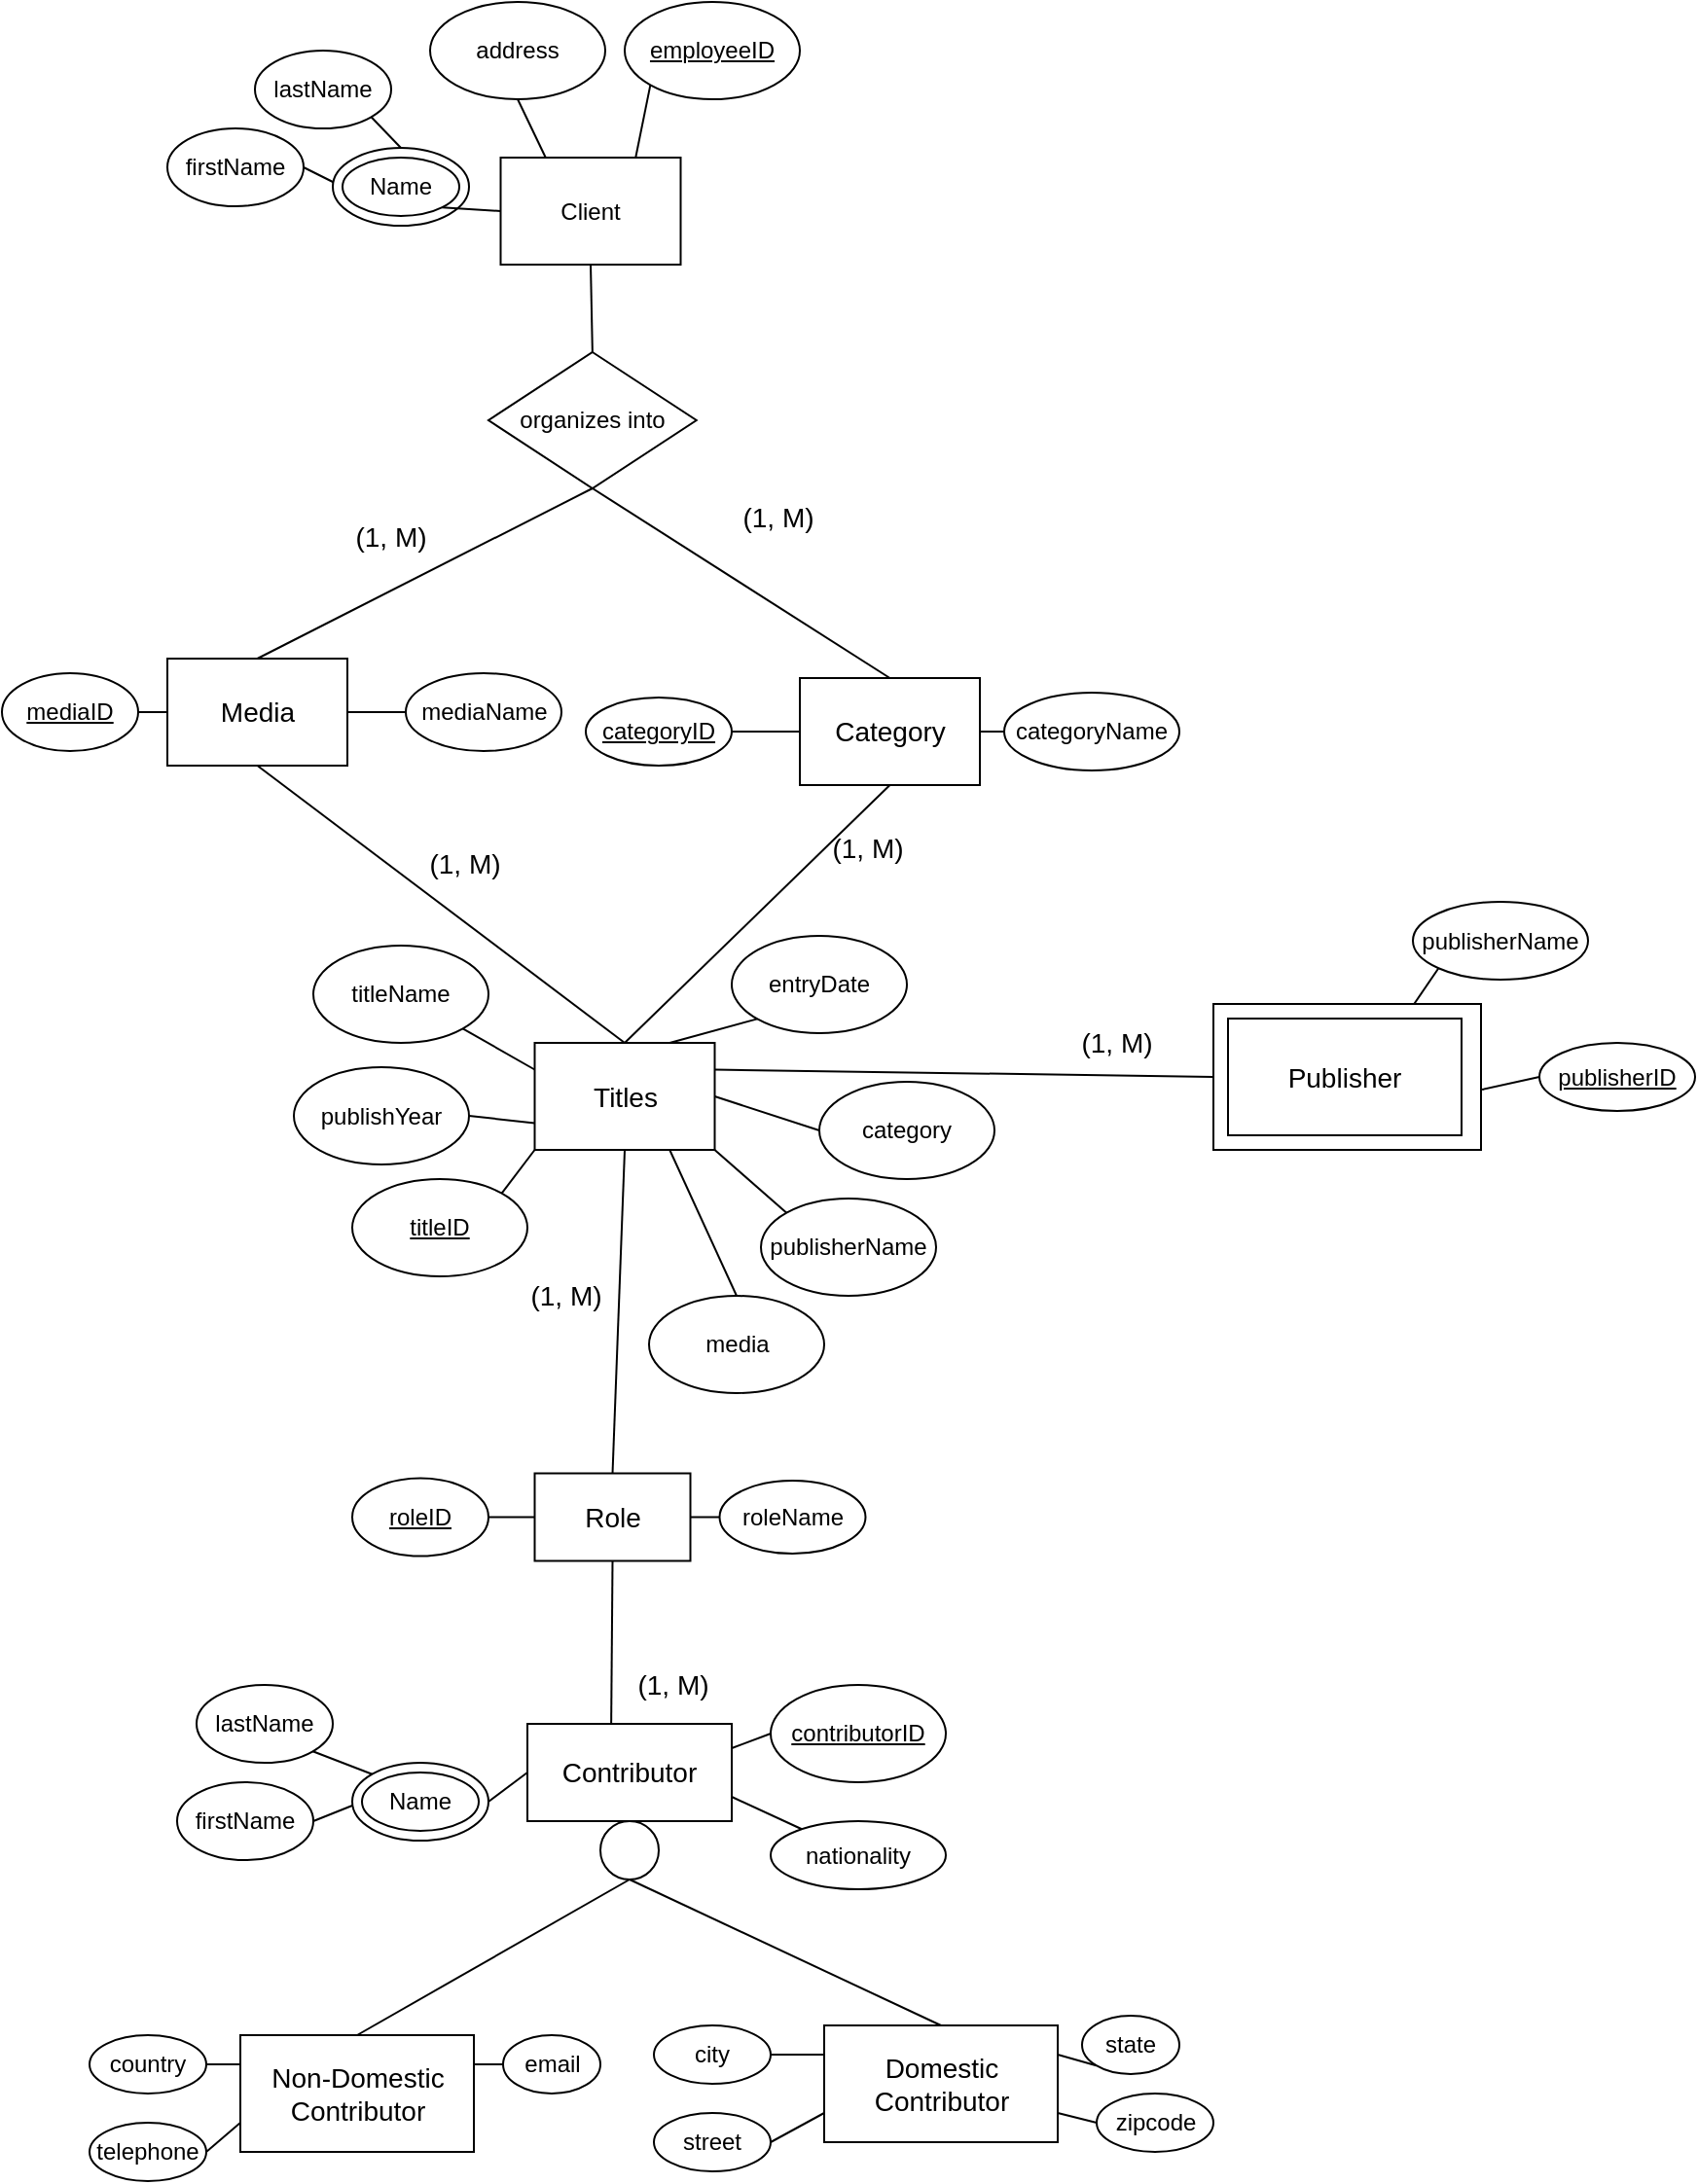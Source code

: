 <mxfile version="13.10.1" type="github" pages="2">
  <diagram id="oKwaInCrn6BjiO55tSV1" name="Page-1">
    <mxGraphModel dx="3392" dy="1322" grid="1" gridSize="10" guides="1" tooltips="1" connect="1" arrows="1" fold="1" page="1" pageScale="1" pageWidth="850" pageHeight="1100" math="0" shadow="0">
      <root>
        <mxCell id="0" />
        <mxCell id="1" parent="0" />
        <mxCell id="sUqxi3b8Aqugcw71bEUu-2" value="&lt;u&gt;employeeID&lt;/u&gt;" style="ellipse;whiteSpace=wrap;html=1;" parent="1" vertex="1">
          <mxGeometry x="-240" y="420" width="90" height="50" as="geometry" />
        </mxCell>
        <mxCell id="sUqxi3b8Aqugcw71bEUu-5" value="address" style="ellipse;whiteSpace=wrap;html=1;" parent="1" vertex="1">
          <mxGeometry x="-340" y="420" width="90" height="50" as="geometry" />
        </mxCell>
        <mxCell id="sUqxi3b8Aqugcw71bEUu-18" value="" style="endArrow=none;html=1;entryX=0.5;entryY=1;entryDx=0;entryDy=0;exitX=0.25;exitY=0;exitDx=0;exitDy=0;" parent="1" source="9zW7e_5ygwajDQlWND0z-40" target="sUqxi3b8Aqugcw71bEUu-5" edge="1">
          <mxGeometry width="50" height="50" relative="1" as="geometry">
            <mxPoint x="-280" y="500" as="sourcePoint" />
            <mxPoint x="-160" y="660" as="targetPoint" />
          </mxGeometry>
        </mxCell>
        <mxCell id="sUqxi3b8Aqugcw71bEUu-19" value="" style="endArrow=none;html=1;entryX=0;entryY=1;entryDx=0;entryDy=0;exitX=0.75;exitY=0;exitDx=0;exitDy=0;" parent="1" source="9zW7e_5ygwajDQlWND0z-40" target="sUqxi3b8Aqugcw71bEUu-2" edge="1">
          <mxGeometry width="50" height="50" relative="1" as="geometry">
            <mxPoint x="-250" y="500" as="sourcePoint" />
            <mxPoint x="-160" y="660" as="targetPoint" />
          </mxGeometry>
        </mxCell>
        <mxCell id="sUqxi3b8Aqugcw71bEUu-69" value="street" style="ellipse;whiteSpace=wrap;html=1;" parent="1" vertex="1">
          <mxGeometry x="-225" y="1505" width="60" height="30" as="geometry" />
        </mxCell>
        <mxCell id="YFgNEAuhbHy6hyC9nH0_-6" value="firstName" style="ellipse;whiteSpace=wrap;html=1;" parent="1" vertex="1">
          <mxGeometry x="-475" y="485" width="70" height="40" as="geometry" />
        </mxCell>
        <mxCell id="YFgNEAuhbHy6hyC9nH0_-7" value="&lt;div&gt;lastName&lt;/div&gt;" style="ellipse;whiteSpace=wrap;html=1;" parent="1" vertex="1">
          <mxGeometry x="-430" y="445" width="70" height="40" as="geometry" />
        </mxCell>
        <mxCell id="YFgNEAuhbHy6hyC9nH0_-8" value="" style="endArrow=none;html=1;exitX=1;exitY=1;exitDx=0;exitDy=0;entryX=0.5;entryY=0;entryDx=0;entryDy=0;" parent="1" source="YFgNEAuhbHy6hyC9nH0_-7" target="YFgNEAuhbHy6hyC9nH0_-10" edge="1">
          <mxGeometry width="50" height="50" relative="1" as="geometry">
            <mxPoint x="-425" y="215" as="sourcePoint" />
            <mxPoint x="-375" y="165" as="targetPoint" />
          </mxGeometry>
        </mxCell>
        <mxCell id="YFgNEAuhbHy6hyC9nH0_-9" value="" style="endArrow=none;html=1;entryX=1;entryY=0.5;entryDx=0;entryDy=0;exitX=0;exitY=0.5;exitDx=0;exitDy=0;" parent="1" source="YFgNEAuhbHy6hyC9nH0_-11" target="YFgNEAuhbHy6hyC9nH0_-6" edge="1">
          <mxGeometry width="50" height="50" relative="1" as="geometry">
            <mxPoint x="-425" y="215" as="sourcePoint" />
            <mxPoint x="-375" y="165" as="targetPoint" />
          </mxGeometry>
        </mxCell>
        <mxCell id="YFgNEAuhbHy6hyC9nH0_-10" value="" style="ellipse;whiteSpace=wrap;html=1;" parent="1" vertex="1">
          <mxGeometry x="-390" y="495" width="70" height="40" as="geometry" />
        </mxCell>
        <mxCell id="YFgNEAuhbHy6hyC9nH0_-11" value="Name" style="ellipse;whiteSpace=wrap;html=1;" parent="1" vertex="1">
          <mxGeometry x="-385" y="500" width="60" height="30" as="geometry" />
        </mxCell>
        <mxCell id="YFgNEAuhbHy6hyC9nH0_-13" value="" style="endArrow=none;html=1;entryX=0;entryY=0.5;entryDx=0;entryDy=0;exitX=1;exitY=1;exitDx=0;exitDy=0;" parent="1" source="YFgNEAuhbHy6hyC9nH0_-11" target="9zW7e_5ygwajDQlWND0z-40" edge="1">
          <mxGeometry width="50" height="50" relative="1" as="geometry">
            <mxPoint x="-35" y="660" as="sourcePoint" />
            <mxPoint x="-310" y="545" as="targetPoint" />
          </mxGeometry>
        </mxCell>
        <mxCell id="9zW7e_5ygwajDQlWND0z-9" value="telephone" style="ellipse;whiteSpace=wrap;html=1;" parent="1" vertex="1">
          <mxGeometry x="-515" y="1510" width="60" height="30" as="geometry" />
        </mxCell>
        <mxCell id="9zW7e_5ygwajDQlWND0z-40" value="Client" style="rounded=0;whiteSpace=wrap;html=1;" parent="1" vertex="1">
          <mxGeometry x="-303.75" y="500" width="92.5" height="55" as="geometry" />
        </mxCell>
        <mxCell id="vIp59lIwAwO6PbV3rmus-2" value="organizes into" style="rhombus;whiteSpace=wrap;html=1;" parent="1" vertex="1">
          <mxGeometry x="-310" y="600" width="106.87" height="70" as="geometry" />
        </mxCell>
        <mxCell id="vIp59lIwAwO6PbV3rmus-3" value="" style="endArrow=none;html=1;exitX=0.5;exitY=0;exitDx=0;exitDy=0;entryX=0.5;entryY=1;entryDx=0;entryDy=0;" parent="1" source="vIp59lIwAwO6PbV3rmus-2" target="9zW7e_5ygwajDQlWND0z-40" edge="1">
          <mxGeometry width="50" height="50" relative="1" as="geometry">
            <mxPoint x="-235" y="620" as="sourcePoint" />
            <mxPoint x="-185" y="570" as="targetPoint" />
          </mxGeometry>
        </mxCell>
        <mxCell id="83sN6i_9JTyQKwRUd1wk-8" value="" style="rounded=0;whiteSpace=wrap;html=1;" parent="1" vertex="1">
          <mxGeometry x="62.5" y="935" width="137.5" height="75" as="geometry" />
        </mxCell>
        <mxCell id="sUqxi3b8Aqugcw71bEUu-31" value="&lt;u&gt;mediaID&lt;/u&gt;" style="ellipse;whiteSpace=wrap;html=1;" parent="1" vertex="1">
          <mxGeometry x="-560" y="765" width="70" height="40" as="geometry" />
        </mxCell>
        <mxCell id="sUqxi3b8Aqugcw71bEUu-32" value="mediaName" style="ellipse;whiteSpace=wrap;html=1;" parent="1" vertex="1">
          <mxGeometry x="-352.5" y="765" width="80" height="40" as="geometry" />
        </mxCell>
        <mxCell id="sUqxi3b8Aqugcw71bEUu-33" value="" style="endArrow=none;html=1;entryX=0;entryY=0.5;entryDx=0;entryDy=0;exitX=1;exitY=0.5;exitDx=0;exitDy=0;" parent="1" source="tSkkIRYhGloZ5XBx9pwS-1" target="sUqxi3b8Aqugcw71bEUu-32" edge="1">
          <mxGeometry width="50" height="50" relative="1" as="geometry">
            <mxPoint x="-377.5" y="785" as="sourcePoint" />
            <mxPoint x="-252.5" y="765" as="targetPoint" />
          </mxGeometry>
        </mxCell>
        <mxCell id="sUqxi3b8Aqugcw71bEUu-34" value="" style="endArrow=none;html=1;entryX=1;entryY=0.5;entryDx=0;entryDy=0;exitX=0;exitY=0.5;exitDx=0;exitDy=0;" parent="1" source="tSkkIRYhGloZ5XBx9pwS-1" target="sUqxi3b8Aqugcw71bEUu-31" edge="1">
          <mxGeometry width="50" height="50" relative="1" as="geometry">
            <mxPoint x="-457.5" y="785" as="sourcePoint" />
            <mxPoint x="-252.5" y="765" as="targetPoint" />
          </mxGeometry>
        </mxCell>
        <mxCell id="sUqxi3b8Aqugcw71bEUu-37" value="&lt;u&gt;titleID&lt;/u&gt;" style="ellipse;whiteSpace=wrap;html=1;" parent="1" vertex="1">
          <mxGeometry x="-380" y="1025" width="90" height="50" as="geometry" />
        </mxCell>
        <mxCell id="sUqxi3b8Aqugcw71bEUu-38" value="category" style="ellipse;whiteSpace=wrap;html=1;" parent="1" vertex="1">
          <mxGeometry x="-140" y="975" width="90" height="50" as="geometry" />
        </mxCell>
        <mxCell id="sUqxi3b8Aqugcw71bEUu-40" value="publishYear" style="ellipse;whiteSpace=wrap;html=1;" parent="1" vertex="1">
          <mxGeometry x="-410" y="967.5" width="90" height="50" as="geometry" />
        </mxCell>
        <mxCell id="sUqxi3b8Aqugcw71bEUu-41" value="titleName" style="ellipse;whiteSpace=wrap;html=1;" parent="1" vertex="1">
          <mxGeometry x="-400" y="905" width="90" height="50" as="geometry" />
        </mxCell>
        <mxCell id="sUqxi3b8Aqugcw71bEUu-43" value="entryDate" style="ellipse;whiteSpace=wrap;html=1;" parent="1" vertex="1">
          <mxGeometry x="-185" y="900" width="90" height="50" as="geometry" />
        </mxCell>
        <mxCell id="sUqxi3b8Aqugcw71bEUu-44" value="publisherName" style="ellipse;whiteSpace=wrap;html=1;" parent="1" vertex="1">
          <mxGeometry x="-170" y="1035" width="90" height="50" as="geometry" />
        </mxCell>
        <mxCell id="sUqxi3b8Aqugcw71bEUu-45" value="" style="endArrow=none;html=1;entryX=1;entryY=0.5;entryDx=0;entryDy=0;exitX=0;exitY=0.5;exitDx=0;exitDy=0;" parent="1" source="sUqxi3b8Aqugcw71bEUu-38" target="9zW7e_5ygwajDQlWND0z-24" edge="1">
          <mxGeometry width="50" height="50" relative="1" as="geometry">
            <mxPoint x="-130" y="935" as="sourcePoint" />
            <mxPoint x="-172.5" y="980" as="targetPoint" />
          </mxGeometry>
        </mxCell>
        <mxCell id="sUqxi3b8Aqugcw71bEUu-46" value="" style="endArrow=none;html=1;entryX=1;entryY=1;entryDx=0;entryDy=0;exitX=0;exitY=0;exitDx=0;exitDy=0;" parent="1" source="sUqxi3b8Aqugcw71bEUu-44" target="9zW7e_5ygwajDQlWND0z-24" edge="1">
          <mxGeometry width="50" height="50" relative="1" as="geometry">
            <mxPoint x="-130" y="935" as="sourcePoint" />
            <mxPoint x="-202.5" y="1010" as="targetPoint" />
          </mxGeometry>
        </mxCell>
        <mxCell id="sUqxi3b8Aqugcw71bEUu-47" value="" style="endArrow=none;html=1;entryX=0;entryY=1;entryDx=0;entryDy=0;exitX=0.75;exitY=0;exitDx=0;exitDy=0;" parent="1" source="9zW7e_5ygwajDQlWND0z-24" target="sUqxi3b8Aqugcw71bEUu-43" edge="1">
          <mxGeometry width="50" height="50" relative="1" as="geometry">
            <mxPoint x="-202.5" y="950" as="sourcePoint" />
            <mxPoint x="-80" y="885" as="targetPoint" />
          </mxGeometry>
        </mxCell>
        <mxCell id="sUqxi3b8Aqugcw71bEUu-48" value="" style="endArrow=none;html=1;entryX=1;entryY=0;entryDx=0;entryDy=0;exitX=0;exitY=1;exitDx=0;exitDy=0;" parent="1" source="9zW7e_5ygwajDQlWND0z-24" target="sUqxi3b8Aqugcw71bEUu-37" edge="1">
          <mxGeometry width="50" height="50" relative="1" as="geometry">
            <mxPoint x="-262.5" y="1010" as="sourcePoint" />
            <mxPoint x="-80" y="885" as="targetPoint" />
          </mxGeometry>
        </mxCell>
        <mxCell id="sUqxi3b8Aqugcw71bEUu-49" value="" style="endArrow=none;html=1;entryX=1;entryY=0.5;entryDx=0;entryDy=0;exitX=0;exitY=0.75;exitDx=0;exitDy=0;" parent="1" source="9zW7e_5ygwajDQlWND0z-24" target="sUqxi3b8Aqugcw71bEUu-40" edge="1">
          <mxGeometry width="50" height="50" relative="1" as="geometry">
            <mxPoint x="-292.5" y="980" as="sourcePoint" />
            <mxPoint x="-80" y="885" as="targetPoint" />
          </mxGeometry>
        </mxCell>
        <mxCell id="sUqxi3b8Aqugcw71bEUu-50" value="" style="endArrow=none;html=1;entryX=1;entryY=1;entryDx=0;entryDy=0;exitX=0;exitY=0.25;exitDx=0;exitDy=0;" parent="1" source="9zW7e_5ygwajDQlWND0z-24" target="sUqxi3b8Aqugcw71bEUu-41" edge="1">
          <mxGeometry width="50" height="50" relative="1" as="geometry">
            <mxPoint x="-292.5" y="965" as="sourcePoint" />
            <mxPoint x="-80" y="885" as="targetPoint" />
          </mxGeometry>
        </mxCell>
        <mxCell id="sUqxi3b8Aqugcw71bEUu-52" value="&lt;u&gt;contributorID&lt;/u&gt;" style="ellipse;whiteSpace=wrap;html=1;" parent="1" vertex="1">
          <mxGeometry x="-165" y="1285" width="90" height="50" as="geometry" />
        </mxCell>
        <mxCell id="sUqxi3b8Aqugcw71bEUu-55" value="nationality" style="ellipse;whiteSpace=wrap;html=1;" parent="1" vertex="1">
          <mxGeometry x="-165" y="1355" width="90" height="35" as="geometry" />
        </mxCell>
        <mxCell id="sUqxi3b8Aqugcw71bEUu-56" value="" style="endArrow=none;html=1;entryX=1;entryY=0.75;entryDx=0;entryDy=0;" parent="1" source="sUqxi3b8Aqugcw71bEUu-55" target="9zW7e_5ygwajDQlWND0z-39" edge="1">
          <mxGeometry width="50" height="50" relative="1" as="geometry">
            <mxPoint x="-380" y="1115" as="sourcePoint" />
            <mxPoint x="-177.5" y="1340" as="targetPoint" />
          </mxGeometry>
        </mxCell>
        <mxCell id="sUqxi3b8Aqugcw71bEUu-59" value="" style="endArrow=none;html=1;entryX=0;entryY=0.5;entryDx=0;entryDy=0;exitX=1;exitY=0.25;exitDx=0;exitDy=0;" parent="1" source="9zW7e_5ygwajDQlWND0z-39" target="sUqxi3b8Aqugcw71bEUu-52" edge="1">
          <mxGeometry width="50" height="50" relative="1" as="geometry">
            <mxPoint x="-177.5" y="1325" as="sourcePoint" />
            <mxPoint x="-330" y="1065" as="targetPoint" />
          </mxGeometry>
        </mxCell>
        <mxCell id="sUqxi3b8Aqugcw71bEUu-64" value="&lt;u&gt;roleID&lt;/u&gt;" style="ellipse;whiteSpace=wrap;html=1;" parent="1" vertex="1">
          <mxGeometry x="-380" y="1178.75" width="70" height="40" as="geometry" />
        </mxCell>
        <mxCell id="sUqxi3b8Aqugcw71bEUu-65" value="&lt;div&gt;roleName&lt;/div&gt;" style="ellipse;whiteSpace=wrap;html=1;" parent="1" vertex="1">
          <mxGeometry x="-191.25" y="1180" width="75" height="37.5" as="geometry" />
        </mxCell>
        <mxCell id="sUqxi3b8Aqugcw71bEUu-66" value="" style="endArrow=none;html=1;exitX=1;exitY=0.5;exitDx=0;exitDy=0;entryX=0;entryY=0.5;entryDx=0;entryDy=0;" parent="1" source="sUqxi3b8Aqugcw71bEUu-64" target="tSkkIRYhGloZ5XBx9pwS-6" edge="1">
          <mxGeometry width="50" height="50" relative="1" as="geometry">
            <mxPoint x="-121.25" y="1192.5" as="sourcePoint" />
            <mxPoint x="-291.25" y="1198.75" as="targetPoint" />
          </mxGeometry>
        </mxCell>
        <mxCell id="sUqxi3b8Aqugcw71bEUu-67" value="" style="endArrow=none;html=1;exitX=1;exitY=0.5;exitDx=0;exitDy=0;entryX=0;entryY=0.5;entryDx=0;entryDy=0;" parent="1" source="tSkkIRYhGloZ5XBx9pwS-6" target="sUqxi3b8Aqugcw71bEUu-65" edge="1">
          <mxGeometry width="50" height="50" relative="1" as="geometry">
            <mxPoint x="-211.25" y="1198.75" as="sourcePoint" />
            <mxPoint x="-71.25" y="1142.5" as="targetPoint" />
          </mxGeometry>
        </mxCell>
        <mxCell id="sUqxi3b8Aqugcw71bEUu-70" value="city" style="ellipse;whiteSpace=wrap;html=1;" parent="1" vertex="1">
          <mxGeometry x="-225" y="1460" width="60" height="30" as="geometry" />
        </mxCell>
        <mxCell id="sUqxi3b8Aqugcw71bEUu-72" value="&lt;div&gt;state&lt;/div&gt;" style="ellipse;whiteSpace=wrap;html=1;" parent="1" vertex="1">
          <mxGeometry x="-5" y="1455" width="50" height="30" as="geometry" />
        </mxCell>
        <mxCell id="sUqxi3b8Aqugcw71bEUu-73" value="zipcode" style="ellipse;whiteSpace=wrap;html=1;" parent="1" vertex="1">
          <mxGeometry x="2.5" y="1495" width="60" height="30" as="geometry" />
        </mxCell>
        <mxCell id="sUqxi3b8Aqugcw71bEUu-74" value="" style="endArrow=none;html=1;entryX=1;entryY=0.75;entryDx=0;entryDy=0;exitX=0;exitY=0.5;exitDx=0;exitDy=0;" parent="1" source="sUqxi3b8Aqugcw71bEUu-73" target="9zW7e_5ygwajDQlWND0z-38" edge="1">
          <mxGeometry width="50" height="50" relative="1" as="geometry">
            <mxPoint x="235" y="1455" as="sourcePoint" />
            <mxPoint x="-25" y="1515" as="targetPoint" />
          </mxGeometry>
        </mxCell>
        <mxCell id="sUqxi3b8Aqugcw71bEUu-75" value="" style="endArrow=none;html=1;entryX=1;entryY=0.25;entryDx=0;entryDy=0;exitX=0;exitY=1;exitDx=0;exitDy=0;" parent="1" source="sUqxi3b8Aqugcw71bEUu-72" target="9zW7e_5ygwajDQlWND0z-38" edge="1">
          <mxGeometry width="50" height="50" relative="1" as="geometry">
            <mxPoint x="235" y="1455" as="sourcePoint" />
            <mxPoint x="-25" y="1485" as="targetPoint" />
          </mxGeometry>
        </mxCell>
        <mxCell id="sUqxi3b8Aqugcw71bEUu-76" value="" style="endArrow=none;html=1;entryX=1;entryY=0.5;entryDx=0;entryDy=0;exitX=0;exitY=0.75;exitDx=0;exitDy=0;" parent="1" source="9zW7e_5ygwajDQlWND0z-38" target="sUqxi3b8Aqugcw71bEUu-69" edge="1">
          <mxGeometry width="50" height="50" relative="1" as="geometry">
            <mxPoint x="-145" y="1515" as="sourcePoint" />
            <mxPoint x="285" y="1405" as="targetPoint" />
          </mxGeometry>
        </mxCell>
        <mxCell id="sUqxi3b8Aqugcw71bEUu-77" value="" style="endArrow=none;html=1;exitX=1;exitY=0.5;exitDx=0;exitDy=0;entryX=0;entryY=0.25;entryDx=0;entryDy=0;" parent="1" source="sUqxi3b8Aqugcw71bEUu-70" target="9zW7e_5ygwajDQlWND0z-38" edge="1">
          <mxGeometry width="50" height="50" relative="1" as="geometry">
            <mxPoint x="235" y="1455" as="sourcePoint" />
            <mxPoint x="-145" y="1485" as="targetPoint" />
          </mxGeometry>
        </mxCell>
        <mxCell id="sUqxi3b8Aqugcw71bEUu-80" value="publisherName" style="ellipse;whiteSpace=wrap;html=1;" parent="1" vertex="1">
          <mxGeometry x="165" y="882.5" width="90" height="40" as="geometry" />
        </mxCell>
        <mxCell id="sUqxi3b8Aqugcw71bEUu-81" value="&lt;u&gt;publisherID&lt;/u&gt;" style="ellipse;whiteSpace=wrap;html=1;" parent="1" vertex="1">
          <mxGeometry x="230" y="955" width="80" height="35" as="geometry" />
        </mxCell>
        <mxCell id="sUqxi3b8Aqugcw71bEUu-82" value="" style="endArrow=none;html=1;exitX=0.75;exitY=0;exitDx=0;exitDy=0;entryX=0;entryY=1;entryDx=0;entryDy=0;" parent="1" source="83sN6i_9JTyQKwRUd1wk-8" target="sUqxi3b8Aqugcw71bEUu-80" edge="1">
          <mxGeometry width="50" height="50" relative="1" as="geometry">
            <mxPoint x="155" y="947.5" as="sourcePoint" />
            <mxPoint x="480" y="992.5" as="targetPoint" />
          </mxGeometry>
        </mxCell>
        <mxCell id="sUqxi3b8Aqugcw71bEUu-83" value="" style="endArrow=none;html=1;exitX=0;exitY=0.5;exitDx=0;exitDy=0;entryX=1.004;entryY=0.587;entryDx=0;entryDy=0;entryPerimeter=0;" parent="1" source="sUqxi3b8Aqugcw71bEUu-81" target="83sN6i_9JTyQKwRUd1wk-8" edge="1">
          <mxGeometry width="50" height="50" relative="1" as="geometry">
            <mxPoint x="430" y="1042.5" as="sourcePoint" />
            <mxPoint x="185" y="977.5" as="targetPoint" />
          </mxGeometry>
        </mxCell>
        <mxCell id="sUqxi3b8Aqugcw71bEUu-84" value="&lt;u&gt;categoryID&lt;/u&gt;" style="ellipse;whiteSpace=wrap;html=1;" parent="1" vertex="1">
          <mxGeometry x="-260" y="777.5" width="75" height="35" as="geometry" />
        </mxCell>
        <mxCell id="sUqxi3b8Aqugcw71bEUu-85" value="categoryName" style="ellipse;whiteSpace=wrap;html=1;" parent="1" vertex="1">
          <mxGeometry x="-45" y="775" width="90" height="40" as="geometry" />
        </mxCell>
        <mxCell id="sUqxi3b8Aqugcw71bEUu-86" value="" style="endArrow=none;html=1;entryX=0;entryY=0.5;entryDx=0;entryDy=0;exitX=1;exitY=0.5;exitDx=0;exitDy=0;" parent="1" source="tSkkIRYhGloZ5XBx9pwS-2" target="sUqxi3b8Aqugcw71bEUu-85" edge="1">
          <mxGeometry width="50" height="50" relative="1" as="geometry">
            <mxPoint x="-65" y="795" as="sourcePoint" />
            <mxPoint x="-50" y="665" as="targetPoint" />
          </mxGeometry>
        </mxCell>
        <mxCell id="sUqxi3b8Aqugcw71bEUu-87" value="" style="endArrow=none;html=1;entryX=0;entryY=0.5;entryDx=0;entryDy=0;exitX=1;exitY=0.5;exitDx=0;exitDy=0;" parent="1" source="sUqxi3b8Aqugcw71bEUu-84" target="tSkkIRYhGloZ5XBx9pwS-2" edge="1">
          <mxGeometry width="50" height="50" relative="1" as="geometry">
            <mxPoint x="-170" y="763" as="sourcePoint" />
            <mxPoint x="-160" y="795" as="targetPoint" />
          </mxGeometry>
        </mxCell>
        <mxCell id="9zW7e_5ygwajDQlWND0z-7" value="" style="endArrow=none;html=1;entryX=0.5;entryY=0;entryDx=0;entryDy=0;exitX=0.5;exitY=1;exitDx=0;exitDy=0;" parent="1" source="vIp59lIwAwO6PbV3rmus-2" target="tSkkIRYhGloZ5XBx9pwS-2" edge="1">
          <mxGeometry width="50" height="50" relative="1" as="geometry">
            <mxPoint x="-270" y="680" as="sourcePoint" />
            <mxPoint x="-112.5" y="765" as="targetPoint" />
          </mxGeometry>
        </mxCell>
        <mxCell id="YFgNEAuhbHy6hyC9nH0_-14" value="firstName" style="ellipse;whiteSpace=wrap;html=1;" parent="1" vertex="1">
          <mxGeometry x="-470" y="1335" width="70" height="40" as="geometry" />
        </mxCell>
        <mxCell id="YFgNEAuhbHy6hyC9nH0_-15" value="&lt;div&gt;lastName&lt;/div&gt;" style="ellipse;whiteSpace=wrap;html=1;" parent="1" vertex="1">
          <mxGeometry x="-460" y="1285" width="70" height="40" as="geometry" />
        </mxCell>
        <mxCell id="YFgNEAuhbHy6hyC9nH0_-16" value="" style="endArrow=none;html=1;exitX=1;exitY=1;exitDx=0;exitDy=0;entryX=0;entryY=0;entryDx=0;entryDy=0;" parent="1" source="YFgNEAuhbHy6hyC9nH0_-15" target="YFgNEAuhbHy6hyC9nH0_-18" edge="1">
          <mxGeometry width="50" height="50" relative="1" as="geometry">
            <mxPoint x="-415" y="1025" as="sourcePoint" />
            <mxPoint x="-365" y="975" as="targetPoint" />
          </mxGeometry>
        </mxCell>
        <mxCell id="YFgNEAuhbHy6hyC9nH0_-17" value="" style="endArrow=none;html=1;entryX=1;entryY=0.5;entryDx=0;entryDy=0;exitX=0;exitY=0.5;exitDx=0;exitDy=0;" parent="1" source="YFgNEAuhbHy6hyC9nH0_-19" target="YFgNEAuhbHy6hyC9nH0_-14" edge="1">
          <mxGeometry width="50" height="50" relative="1" as="geometry">
            <mxPoint x="-415" y="1025" as="sourcePoint" />
            <mxPoint x="-365" y="975" as="targetPoint" />
          </mxGeometry>
        </mxCell>
        <mxCell id="YFgNEAuhbHy6hyC9nH0_-18" value="" style="ellipse;whiteSpace=wrap;html=1;" parent="1" vertex="1">
          <mxGeometry x="-380" y="1325" width="70" height="40" as="geometry" />
        </mxCell>
        <mxCell id="YFgNEAuhbHy6hyC9nH0_-19" value="Name" style="ellipse;whiteSpace=wrap;html=1;" parent="1" vertex="1">
          <mxGeometry x="-375" y="1330" width="60" height="30" as="geometry" />
        </mxCell>
        <mxCell id="YFgNEAuhbHy6hyC9nH0_-20" value="" style="endArrow=none;html=1;exitX=1;exitY=0.5;exitDx=0;exitDy=0;entryX=0;entryY=0.5;entryDx=0;entryDy=0;" parent="1" source="YFgNEAuhbHy6hyC9nH0_-18" target="9zW7e_5ygwajDQlWND0z-39" edge="1">
          <mxGeometry width="50" height="50" relative="1" as="geometry">
            <mxPoint x="-160" y="1365" as="sourcePoint" />
            <mxPoint x="-297.5" y="1340" as="targetPoint" />
          </mxGeometry>
        </mxCell>
        <mxCell id="9zW7e_5ygwajDQlWND0z-10" value="country" style="ellipse;whiteSpace=wrap;html=1;" parent="1" vertex="1">
          <mxGeometry x="-515" y="1465" width="60" height="30" as="geometry" />
        </mxCell>
        <mxCell id="9zW7e_5ygwajDQlWND0z-11" value="email" style="ellipse;whiteSpace=wrap;html=1;" parent="1" vertex="1">
          <mxGeometry x="-302.5" y="1465" width="50" height="30" as="geometry" />
        </mxCell>
        <mxCell id="9zW7e_5ygwajDQlWND0z-12" value="" style="endArrow=none;html=1;entryX=1;entryY=0.25;entryDx=0;entryDy=0;exitX=0;exitY=0.5;exitDx=0;exitDy=0;" parent="1" source="9zW7e_5ygwajDQlWND0z-11" target="9zW7e_5ygwajDQlWND0z-36" edge="1">
          <mxGeometry width="50" height="50" relative="1" as="geometry">
            <mxPoint x="-55" y="1460" as="sourcePoint" />
            <mxPoint x="-315.0" y="1490" as="targetPoint" />
          </mxGeometry>
        </mxCell>
        <mxCell id="9zW7e_5ygwajDQlWND0z-13" value="" style="endArrow=none;html=1;entryX=1;entryY=0.5;entryDx=0;entryDy=0;exitX=0;exitY=0.75;exitDx=0;exitDy=0;" parent="1" source="9zW7e_5ygwajDQlWND0z-36" target="9zW7e_5ygwajDQlWND0z-9" edge="1">
          <mxGeometry width="50" height="50" relative="1" as="geometry">
            <mxPoint x="-435.0" y="1520" as="sourcePoint" />
            <mxPoint x="-5" y="1410" as="targetPoint" />
          </mxGeometry>
        </mxCell>
        <mxCell id="9zW7e_5ygwajDQlWND0z-14" value="" style="endArrow=none;html=1;exitX=1;exitY=0.5;exitDx=0;exitDy=0;entryX=0;entryY=0.25;entryDx=0;entryDy=0;" parent="1" source="9zW7e_5ygwajDQlWND0z-10" target="9zW7e_5ygwajDQlWND0z-36" edge="1">
          <mxGeometry width="50" height="50" relative="1" as="geometry">
            <mxPoint x="-55" y="1460" as="sourcePoint" />
            <mxPoint x="-435.0" y="1490" as="targetPoint" />
          </mxGeometry>
        </mxCell>
        <mxCell id="9zW7e_5ygwajDQlWND0z-15" value="media" style="ellipse;whiteSpace=wrap;html=1;" parent="1" vertex="1">
          <mxGeometry x="-227.5" y="1085" width="90" height="50" as="geometry" />
        </mxCell>
        <mxCell id="9zW7e_5ygwajDQlWND0z-16" value="" style="endArrow=none;html=1;entryX=0.5;entryY=0;entryDx=0;entryDy=0;exitX=0.75;exitY=1;exitDx=0;exitDy=0;" parent="1" source="9zW7e_5ygwajDQlWND0z-24" target="9zW7e_5ygwajDQlWND0z-15" edge="1">
          <mxGeometry width="50" height="50" relative="1" as="geometry">
            <mxPoint x="-232.5" y="950" as="sourcePoint" />
            <mxPoint x="-275" y="955" as="targetPoint" />
          </mxGeometry>
        </mxCell>
        <mxCell id="9zW7e_5ygwajDQlWND0z-17" value="" style="endArrow=none;html=1;entryX=0.5;entryY=1;entryDx=0;entryDy=0;exitX=0.5;exitY=0;exitDx=0;exitDy=0;" parent="1" source="9zW7e_5ygwajDQlWND0z-36" target="9zW7e_5ygwajDQlWND0z-29" edge="1">
          <mxGeometry width="50" height="50" relative="1" as="geometry">
            <mxPoint x="-375.0" y="1515" as="sourcePoint" />
            <mxPoint x="-160" y="1350" as="targetPoint" />
          </mxGeometry>
        </mxCell>
        <mxCell id="9zW7e_5ygwajDQlWND0z-18" value="" style="endArrow=none;html=1;entryX=0.5;entryY=1;entryDx=0;entryDy=0;exitX=0.5;exitY=0;exitDx=0;exitDy=0;" parent="1" source="9zW7e_5ygwajDQlWND0z-38" target="9zW7e_5ygwajDQlWND0z-29" edge="1">
          <mxGeometry width="50" height="50" relative="1" as="geometry">
            <mxPoint x="-85" y="1510" as="sourcePoint" />
            <mxPoint x="-220" y="1365" as="targetPoint" />
          </mxGeometry>
        </mxCell>
        <mxCell id="9zW7e_5ygwajDQlWND0z-19" value="" style="endArrow=none;html=1;entryX=0.5;entryY=1;entryDx=0;entryDy=0;exitX=0.5;exitY=0;exitDx=0;exitDy=0;" parent="1" source="tSkkIRYhGloZ5XBx9pwS-6" target="9zW7e_5ygwajDQlWND0z-24" edge="1">
          <mxGeometry width="50" height="50" relative="1" as="geometry">
            <mxPoint x="-250" y="1176" as="sourcePoint" />
            <mxPoint x="-232.5" y="1010" as="targetPoint" />
          </mxGeometry>
        </mxCell>
        <mxCell id="9zW7e_5ygwajDQlWND0z-20" value="" style="endArrow=none;html=1;entryX=0.5;entryY=1;entryDx=0;entryDy=0;exitX=0.41;exitY=0.04;exitDx=0;exitDy=0;exitPerimeter=0;" parent="1" source="9zW7e_5ygwajDQlWND0z-39" target="tSkkIRYhGloZ5XBx9pwS-6" edge="1">
          <mxGeometry width="50" height="50" relative="1" as="geometry">
            <mxPoint x="-240" y="1355" as="sourcePoint" />
            <mxPoint x="-251.25" y="1222.5" as="targetPoint" />
          </mxGeometry>
        </mxCell>
        <mxCell id="9zW7e_5ygwajDQlWND0z-21" value="" style="endArrow=none;html=1;entryX=0.5;entryY=1;entryDx=0;entryDy=0;exitX=0.5;exitY=0;exitDx=0;exitDy=0;" parent="1" source="9zW7e_5ygwajDQlWND0z-24" target="tSkkIRYhGloZ5XBx9pwS-2" edge="1">
          <mxGeometry width="50" height="50" relative="1" as="geometry">
            <mxPoint x="-262.5" y="950" as="sourcePoint" />
            <mxPoint x="-112.5" y="825" as="targetPoint" />
          </mxGeometry>
        </mxCell>
        <mxCell id="9zW7e_5ygwajDQlWND0z-23" value="&lt;font style=&quot;font-size: 14px&quot;&gt;Publisher&lt;/font&gt;" style="rounded=0;whiteSpace=wrap;html=1;" parent="1" vertex="1">
          <mxGeometry x="70" y="942.5" width="120" height="60" as="geometry" />
        </mxCell>
        <mxCell id="9zW7e_5ygwajDQlWND0z-24" value="&lt;font style=&quot;font-size: 14px&quot;&gt;Titles&lt;/font&gt;" style="rounded=0;whiteSpace=wrap;html=1;" parent="1" vertex="1">
          <mxGeometry x="-286.25" y="955" width="92.5" height="55" as="geometry" />
        </mxCell>
        <mxCell id="9zW7e_5ygwajDQlWND0z-29" value="" style="ellipse;whiteSpace=wrap;html=1;aspect=fixed;" parent="1" vertex="1">
          <mxGeometry x="-252.5" y="1355" width="30" height="30" as="geometry" />
        </mxCell>
        <mxCell id="9zW7e_5ygwajDQlWND0z-30" value="" style="endArrow=none;html=1;entryX=0.5;entryY=1;entryDx=0;entryDy=0;exitX=0.5;exitY=0;exitDx=0;exitDy=0;" parent="1" source="9zW7e_5ygwajDQlWND0z-29" target="9zW7e_5ygwajDQlWND0z-39" edge="1">
          <mxGeometry width="50" height="50" relative="1" as="geometry">
            <mxPoint x="-67.5" y="1365" as="sourcePoint" />
            <mxPoint x="-237.5" y="1355" as="targetPoint" />
          </mxGeometry>
        </mxCell>
        <mxCell id="9zW7e_5ygwajDQlWND0z-31" value="&lt;font style=&quot;font-size: 14px&quot;&gt;(1, M)&lt;/font&gt;" style="text;html=1;strokeColor=none;fillColor=none;align=center;verticalAlign=middle;whiteSpace=wrap;rounded=0;" parent="1" vertex="1">
          <mxGeometry x="-265" y="1265" width="100" height="40" as="geometry" />
        </mxCell>
        <mxCell id="9zW7e_5ygwajDQlWND0z-32" value="&lt;font style=&quot;font-size: 14px&quot;&gt;(1, M)&lt;/font&gt;" style="text;html=1;strokeColor=none;fillColor=none;align=center;verticalAlign=middle;whiteSpace=wrap;rounded=0;" parent="1" vertex="1">
          <mxGeometry x="-320" y="1065" width="100" height="40" as="geometry" />
        </mxCell>
        <mxCell id="9zW7e_5ygwajDQlWND0z-33" value="&lt;font style=&quot;font-size: 14px&quot;&gt;(1, M)&lt;/font&gt;" style="text;html=1;strokeColor=none;fillColor=none;align=center;verticalAlign=middle;whiteSpace=wrap;rounded=0;" parent="1" vertex="1">
          <mxGeometry x="-165" y="835" width="100" height="40" as="geometry" />
        </mxCell>
        <mxCell id="9zW7e_5ygwajDQlWND0z-34" value="" style="endArrow=none;html=1;exitX=1;exitY=0.25;exitDx=0;exitDy=0;entryX=0;entryY=0.5;entryDx=0;entryDy=0;" parent="1" source="9zW7e_5ygwajDQlWND0z-24" target="83sN6i_9JTyQKwRUd1wk-8" edge="1">
          <mxGeometry width="50" height="50" relative="1" as="geometry">
            <mxPoint x="-230" y="1175" as="sourcePoint" />
            <mxPoint x="60" y="983" as="targetPoint" />
          </mxGeometry>
        </mxCell>
        <mxCell id="9zW7e_5ygwajDQlWND0z-35" value="&lt;font style=&quot;font-size: 14px&quot;&gt;(1, M)&lt;/font&gt;" style="text;html=1;strokeColor=none;fillColor=none;align=center;verticalAlign=middle;whiteSpace=wrap;rounded=0;" parent="1" vertex="1">
          <mxGeometry x="-37.5" y="935" width="100" height="40" as="geometry" />
        </mxCell>
        <mxCell id="9zW7e_5ygwajDQlWND0z-36" value="&lt;font style=&quot;font-size: 14px&quot;&gt;Non-Domestic Contributor&lt;/font&gt;" style="rounded=0;whiteSpace=wrap;html=1;" parent="1" vertex="1">
          <mxGeometry x="-437.5" y="1465" width="120" height="60" as="geometry" />
        </mxCell>
        <mxCell id="9zW7e_5ygwajDQlWND0z-38" value="&lt;font style=&quot;font-size: 14px&quot;&gt;Domestic Contributor&lt;/font&gt;" style="rounded=0;whiteSpace=wrap;html=1;" parent="1" vertex="1">
          <mxGeometry x="-137.5" y="1460" width="120" height="60" as="geometry" />
        </mxCell>
        <mxCell id="9zW7e_5ygwajDQlWND0z-39" value="&lt;font style=&quot;font-size: 14px&quot;&gt;Contributor&lt;/font&gt;" style="rounded=0;whiteSpace=wrap;html=1;" parent="1" vertex="1">
          <mxGeometry x="-290" y="1305" width="105" height="50" as="geometry" />
        </mxCell>
        <mxCell id="83sN6i_9JTyQKwRUd1wk-2" value="&lt;font style=&quot;font-size: 14px&quot;&gt;(1, M)&lt;/font&gt;" style="text;html=1;strokeColor=none;fillColor=none;align=center;verticalAlign=middle;whiteSpace=wrap;rounded=0;" parent="1" vertex="1">
          <mxGeometry x="-211.25" y="670" width="100" height="30" as="geometry" />
        </mxCell>
        <mxCell id="83sN6i_9JTyQKwRUd1wk-6" value="" style="endArrow=none;html=1;entryX=0.5;entryY=0;entryDx=0;entryDy=0;exitX=0.5;exitY=1;exitDx=0;exitDy=0;" parent="1" source="tSkkIRYhGloZ5XBx9pwS-1" target="9zW7e_5ygwajDQlWND0z-24" edge="1">
          <mxGeometry width="50" height="50" relative="1" as="geometry">
            <mxPoint x="-417.5" y="810" as="sourcePoint" />
            <mxPoint x="-320" y="845" as="targetPoint" />
          </mxGeometry>
        </mxCell>
        <mxCell id="83sN6i_9JTyQKwRUd1wk-7" value="&lt;font style=&quot;font-size: 14px&quot;&gt;(1, M)&lt;/font&gt;" style="text;html=1;strokeColor=none;fillColor=none;align=center;verticalAlign=middle;whiteSpace=wrap;rounded=0;" parent="1" vertex="1">
          <mxGeometry x="-372.5" y="842.5" width="100" height="40" as="geometry" />
        </mxCell>
        <mxCell id="vIp59lIwAwO6PbV3rmus-1" value="" style="endArrow=none;html=1;entryX=0.5;entryY=0;entryDx=0;entryDy=0;exitX=0.5;exitY=1;exitDx=0;exitDy=0;" parent="1" source="vIp59lIwAwO6PbV3rmus-2" target="tSkkIRYhGloZ5XBx9pwS-1" edge="1">
          <mxGeometry width="50" height="50" relative="1" as="geometry">
            <mxPoint x="-270" y="680" as="sourcePoint" />
            <mxPoint x="-417.5" y="760" as="targetPoint" />
          </mxGeometry>
        </mxCell>
        <mxCell id="vIp59lIwAwO6PbV3rmus-4" value="&lt;font style=&quot;font-size: 14px&quot;&gt;(1, M)&lt;/font&gt;" style="text;html=1;strokeColor=none;fillColor=none;align=center;verticalAlign=middle;whiteSpace=wrap;rounded=0;" parent="1" vertex="1">
          <mxGeometry x="-410" y="680" width="100" height="30" as="geometry" />
        </mxCell>
        <mxCell id="tSkkIRYhGloZ5XBx9pwS-1" value="&lt;font style=&quot;font-size: 14px&quot;&gt;Media&lt;/font&gt;" style="rounded=0;whiteSpace=wrap;html=1;" parent="1" vertex="1">
          <mxGeometry x="-475" y="757.5" width="92.5" height="55" as="geometry" />
        </mxCell>
        <mxCell id="tSkkIRYhGloZ5XBx9pwS-2" value="&lt;font style=&quot;font-size: 14px&quot;&gt;Category&lt;/font&gt;" style="rounded=0;whiteSpace=wrap;html=1;" parent="1" vertex="1">
          <mxGeometry x="-150" y="767.5" width="92.5" height="55" as="geometry" />
        </mxCell>
        <mxCell id="tSkkIRYhGloZ5XBx9pwS-6" value="&lt;font style=&quot;font-size: 14px&quot;&gt;Role&lt;/font&gt;" style="rounded=0;whiteSpace=wrap;html=1;" parent="1" vertex="1">
          <mxGeometry x="-286.25" y="1176.25" width="80" height="45" as="geometry" />
        </mxCell>
      </root>
    </mxGraphModel>
  </diagram>
  <diagram id="0mQRojLagoHrrvzNZhYj" name="Page-2">
    <mxGraphModel dx="1114" dy="661" grid="1" gridSize="10" guides="1" tooltips="1" connect="1" arrows="1" fold="1" page="1" pageScale="1" pageWidth="850" pageHeight="1100" math="0" shadow="0">
      <root>
        <mxCell id="o0mjG14FKLLFYIrGjjXI-0" />
        <mxCell id="o0mjG14FKLLFYIrGjjXI-1" parent="o0mjG14FKLLFYIrGjjXI-0" />
        <mxCell id="9IBpwXZEd735I7PhC5Ia-0" value="c" style="shape=table;startSize=30;container=1;collapsible=1;childLayout=tableLayout;fixedRows=1;rowLines=0;fontStyle=1;align=center;resizeLast=1;" parent="o0mjG14FKLLFYIrGjjXI-1" vertex="1">
          <mxGeometry x="190" y="450" width="180" height="110" as="geometry" />
        </mxCell>
        <mxCell id="9IBpwXZEd735I7PhC5Ia-1" value="" style="shape=partialRectangle;collapsible=0;dropTarget=0;pointerEvents=0;fillColor=none;top=0;left=0;bottom=1;right=0;points=[[0,0.5],[1,0.5]];portConstraint=eastwest;" parent="9IBpwXZEd735I7PhC5Ia-0" vertex="1">
          <mxGeometry y="30" width="180" height="20" as="geometry" />
        </mxCell>
        <mxCell id="9IBpwXZEd735I7PhC5Ia-2" value="PK" style="shape=partialRectangle;connectable=0;fillColor=none;top=0;left=0;bottom=0;right=0;fontStyle=1;overflow=hidden;" parent="9IBpwXZEd735I7PhC5Ia-1" vertex="1">
          <mxGeometry width="30" height="20" as="geometry" />
        </mxCell>
        <mxCell id="9IBpwXZEd735I7PhC5Ia-3" value="employeeID" style="shape=partialRectangle;connectable=0;fillColor=none;top=0;left=0;bottom=0;right=0;align=left;spacingLeft=6;fontStyle=5;overflow=hidden;" parent="9IBpwXZEd735I7PhC5Ia-1" vertex="1">
          <mxGeometry x="30" width="150" height="20" as="geometry" />
        </mxCell>
        <mxCell id="9IBpwXZEd735I7PhC5Ia-4" value="" style="shape=partialRectangle;collapsible=0;dropTarget=0;pointerEvents=0;fillColor=none;top=0;left=0;bottom=0;right=0;points=[[0,0.5],[1,0.5]];portConstraint=eastwest;" parent="9IBpwXZEd735I7PhC5Ia-0" vertex="1">
          <mxGeometry y="50" width="180" height="20" as="geometry" />
        </mxCell>
        <mxCell id="9IBpwXZEd735I7PhC5Ia-5" value="" style="shape=partialRectangle;connectable=0;fillColor=none;top=0;left=0;bottom=0;right=0;editable=1;overflow=hidden;" parent="9IBpwXZEd735I7PhC5Ia-4" vertex="1">
          <mxGeometry width="30" height="20" as="geometry" />
        </mxCell>
        <mxCell id="9IBpwXZEd735I7PhC5Ia-6" value="address" style="shape=partialRectangle;connectable=0;fillColor=none;top=0;left=0;bottom=0;right=0;align=left;spacingLeft=6;overflow=hidden;" parent="9IBpwXZEd735I7PhC5Ia-4" vertex="1">
          <mxGeometry x="30" width="150" height="20" as="geometry" />
        </mxCell>
        <mxCell id="9IBpwXZEd735I7PhC5Ia-7" value="" style="shape=partialRectangle;collapsible=0;dropTarget=0;pointerEvents=0;fillColor=none;top=0;left=0;bottom=0;right=0;points=[[0,0.5],[1,0.5]];portConstraint=eastwest;" parent="9IBpwXZEd735I7PhC5Ia-0" vertex="1">
          <mxGeometry y="70" width="180" height="30" as="geometry" />
        </mxCell>
        <mxCell id="9IBpwXZEd735I7PhC5Ia-8" value="" style="shape=partialRectangle;connectable=0;fillColor=none;top=0;left=0;bottom=0;right=0;editable=1;overflow=hidden;" parent="9IBpwXZEd735I7PhC5Ia-7" vertex="1">
          <mxGeometry width="30" height="30" as="geometry" />
        </mxCell>
        <mxCell id="9IBpwXZEd735I7PhC5Ia-9" value="Name" style="shape=partialRectangle;connectable=0;fillColor=none;top=0;left=0;bottom=0;right=0;align=left;spacingLeft=6;overflow=hidden;" parent="9IBpwXZEd735I7PhC5Ia-7" vertex="1">
          <mxGeometry x="30" width="150" height="30" as="geometry" />
        </mxCell>
        <mxCell id="9IBpwXZEd735I7PhC5Ia-10" value="Media" style="shape=table;startSize=30;container=1;collapsible=1;childLayout=tableLayout;fixedRows=1;rowLines=0;fontStyle=1;align=center;resizeLast=1;" parent="o0mjG14FKLLFYIrGjjXI-1" vertex="1">
          <mxGeometry x="570" y="547.5" width="180" height="100" as="geometry" />
        </mxCell>
        <mxCell id="9IBpwXZEd735I7PhC5Ia-11" value="" style="shape=partialRectangle;collapsible=0;dropTarget=0;pointerEvents=0;fillColor=none;top=0;left=0;bottom=1;right=0;points=[[0,0.5],[1,0.5]];portConstraint=eastwest;" parent="9IBpwXZEd735I7PhC5Ia-10" vertex="1">
          <mxGeometry y="30" width="180" height="30" as="geometry" />
        </mxCell>
        <mxCell id="9IBpwXZEd735I7PhC5Ia-12" value="PK" style="shape=partialRectangle;connectable=0;fillColor=none;top=0;left=0;bottom=0;right=0;fontStyle=1;overflow=hidden;" parent="9IBpwXZEd735I7PhC5Ia-11" vertex="1">
          <mxGeometry width="30" height="30" as="geometry" />
        </mxCell>
        <mxCell id="9IBpwXZEd735I7PhC5Ia-13" value="mediaID" style="shape=partialRectangle;connectable=0;fillColor=none;top=0;left=0;bottom=0;right=0;align=left;spacingLeft=6;fontStyle=5;overflow=hidden;" parent="9IBpwXZEd735I7PhC5Ia-11" vertex="1">
          <mxGeometry x="30" width="150" height="30" as="geometry" />
        </mxCell>
        <mxCell id="9IBpwXZEd735I7PhC5Ia-14" value="" style="shape=partialRectangle;collapsible=0;dropTarget=0;pointerEvents=0;fillColor=none;top=0;left=0;bottom=0;right=0;points=[[0,0.5],[1,0.5]];portConstraint=eastwest;" parent="9IBpwXZEd735I7PhC5Ia-10" vertex="1">
          <mxGeometry y="60" width="180" height="30" as="geometry" />
        </mxCell>
        <mxCell id="9IBpwXZEd735I7PhC5Ia-15" value="" style="shape=partialRectangle;connectable=0;fillColor=none;top=0;left=0;bottom=0;right=0;editable=1;overflow=hidden;" parent="9IBpwXZEd735I7PhC5Ia-14" vertex="1">
          <mxGeometry width="30" height="30" as="geometry" />
        </mxCell>
        <mxCell id="9IBpwXZEd735I7PhC5Ia-16" value="mediaName" style="shape=partialRectangle;connectable=0;fillColor=none;top=0;left=0;bottom=0;right=0;align=left;spacingLeft=6;overflow=hidden;" parent="9IBpwXZEd735I7PhC5Ia-14" vertex="1">
          <mxGeometry x="30" width="150" height="30" as="geometry" />
        </mxCell>
        <mxCell id="9IBpwXZEd735I7PhC5Ia-17" value="Categories" style="shape=table;startSize=30;container=1;collapsible=1;childLayout=tableLayout;fixedRows=1;rowLines=0;fontStyle=1;align=center;resizeLast=1;" parent="o0mjG14FKLLFYIrGjjXI-1" vertex="1">
          <mxGeometry x="570" y="370" width="180" height="100" as="geometry" />
        </mxCell>
        <mxCell id="9IBpwXZEd735I7PhC5Ia-18" value="" style="shape=partialRectangle;collapsible=0;dropTarget=0;pointerEvents=0;fillColor=none;top=0;left=0;bottom=1;right=0;points=[[0,0.5],[1,0.5]];portConstraint=eastwest;" parent="9IBpwXZEd735I7PhC5Ia-17" vertex="1">
          <mxGeometry y="30" width="180" height="30" as="geometry" />
        </mxCell>
        <mxCell id="9IBpwXZEd735I7PhC5Ia-19" value="PK" style="shape=partialRectangle;connectable=0;fillColor=none;top=0;left=0;bottom=0;right=0;fontStyle=1;overflow=hidden;" parent="9IBpwXZEd735I7PhC5Ia-18" vertex="1">
          <mxGeometry width="30" height="30" as="geometry" />
        </mxCell>
        <mxCell id="9IBpwXZEd735I7PhC5Ia-20" value="categoryID" style="shape=partialRectangle;connectable=0;fillColor=none;top=0;left=0;bottom=0;right=0;align=left;spacingLeft=6;fontStyle=5;overflow=hidden;" parent="9IBpwXZEd735I7PhC5Ia-18" vertex="1">
          <mxGeometry x="30" width="150" height="30" as="geometry" />
        </mxCell>
        <mxCell id="9IBpwXZEd735I7PhC5Ia-21" value="" style="shape=partialRectangle;collapsible=0;dropTarget=0;pointerEvents=0;fillColor=none;top=0;left=0;bottom=0;right=0;points=[[0,0.5],[1,0.5]];portConstraint=eastwest;" parent="9IBpwXZEd735I7PhC5Ia-17" vertex="1">
          <mxGeometry y="60" width="180" height="30" as="geometry" />
        </mxCell>
        <mxCell id="9IBpwXZEd735I7PhC5Ia-22" value="" style="shape=partialRectangle;connectable=0;fillColor=none;top=0;left=0;bottom=0;right=0;editable=1;overflow=hidden;" parent="9IBpwXZEd735I7PhC5Ia-21" vertex="1">
          <mxGeometry width="30" height="30" as="geometry" />
        </mxCell>
        <mxCell id="9IBpwXZEd735I7PhC5Ia-23" value="categoryName" style="shape=partialRectangle;connectable=0;fillColor=none;top=0;left=0;bottom=0;right=0;align=left;spacingLeft=6;overflow=hidden;" parent="9IBpwXZEd735I7PhC5Ia-21" vertex="1">
          <mxGeometry x="30" width="150" height="30" as="geometry" />
        </mxCell>
        <mxCell id="9IBpwXZEd735I7PhC5Ia-24" value="Titles" style="shape=table;startSize=30;container=1;collapsible=1;childLayout=tableLayout;fixedRows=1;rowLines=0;fontStyle=1;align=center;resizeLast=1;" parent="o0mjG14FKLLFYIrGjjXI-1" vertex="1">
          <mxGeometry x="920" y="372.5" width="180" height="280" as="geometry" />
        </mxCell>
        <mxCell id="9IBpwXZEd735I7PhC5Ia-25" value="" style="shape=partialRectangle;collapsible=0;dropTarget=0;pointerEvents=0;fillColor=none;top=0;left=0;bottom=0;right=0;points=[[0,0.5],[1,0.5]];portConstraint=eastwest;" parent="9IBpwXZEd735I7PhC5Ia-24" vertex="1">
          <mxGeometry y="30" width="180" height="30" as="geometry" />
        </mxCell>
        <mxCell id="9IBpwXZEd735I7PhC5Ia-26" value="PK" style="shape=partialRectangle;connectable=0;fillColor=none;top=0;left=0;bottom=0;right=0;fontStyle=1;overflow=hidden;" parent="9IBpwXZEd735I7PhC5Ia-25" vertex="1">
          <mxGeometry width="60" height="30" as="geometry" />
        </mxCell>
        <mxCell id="9IBpwXZEd735I7PhC5Ia-27" value="titleID" style="shape=partialRectangle;connectable=0;fillColor=none;top=0;left=0;bottom=0;right=0;align=left;spacingLeft=6;fontStyle=5;overflow=hidden;" parent="9IBpwXZEd735I7PhC5Ia-25" vertex="1">
          <mxGeometry x="60" width="120" height="30" as="geometry" />
        </mxCell>
        <mxCell id="9IBpwXZEd735I7PhC5Ia-28" value="" style="shape=partialRectangle;collapsible=0;dropTarget=0;pointerEvents=0;fillColor=none;top=0;left=0;bottom=1;right=0;points=[[0,0.5],[1,0.5]];portConstraint=eastwest;" parent="9IBpwXZEd735I7PhC5Ia-24" vertex="1">
          <mxGeometry y="60" width="180" height="30" as="geometry" />
        </mxCell>
        <mxCell id="9IBpwXZEd735I7PhC5Ia-29" value="PK, FK1" style="shape=partialRectangle;connectable=0;fillColor=none;top=0;left=0;bottom=0;right=0;fontStyle=1;overflow=hidden;" parent="9IBpwXZEd735I7PhC5Ia-28" vertex="1">
          <mxGeometry width="60" height="30" as="geometry" />
        </mxCell>
        <mxCell id="9IBpwXZEd735I7PhC5Ia-30" value="categoryID" style="shape=partialRectangle;connectable=0;fillColor=none;top=0;left=0;bottom=0;right=0;align=left;spacingLeft=6;fontStyle=5;overflow=hidden;" parent="9IBpwXZEd735I7PhC5Ia-28" vertex="1">
          <mxGeometry x="60" width="120" height="30" as="geometry" />
        </mxCell>
        <mxCell id="9IBpwXZEd735I7PhC5Ia-31" value="" style="shape=partialRectangle;collapsible=0;dropTarget=0;pointerEvents=0;fillColor=none;top=0;left=0;bottom=1;right=0;points=[[0,0.5],[1,0.5]];portConstraint=eastwest;" parent="9IBpwXZEd735I7PhC5Ia-24" vertex="1">
          <mxGeometry y="90" width="180" height="30" as="geometry" />
        </mxCell>
        <mxCell id="9IBpwXZEd735I7PhC5Ia-32" value="PK, FK2" style="shape=partialRectangle;connectable=0;fillColor=none;top=0;left=0;bottom=0;right=0;fontStyle=1;overflow=hidden;" parent="9IBpwXZEd735I7PhC5Ia-31" vertex="1">
          <mxGeometry width="60" height="30" as="geometry" />
        </mxCell>
        <mxCell id="9IBpwXZEd735I7PhC5Ia-33" value="mediaID" style="shape=partialRectangle;connectable=0;fillColor=none;top=0;left=0;bottom=0;right=0;align=left;spacingLeft=6;fontStyle=5;overflow=hidden;" parent="9IBpwXZEd735I7PhC5Ia-31" vertex="1">
          <mxGeometry x="60" width="120" height="30" as="geometry" />
        </mxCell>
        <mxCell id="9IBpwXZEd735I7PhC5Ia-34" value="" style="shape=partialRectangle;collapsible=0;dropTarget=0;pointerEvents=0;fillColor=none;top=0;left=0;bottom=0;right=0;points=[[0,0.5],[1,0.5]];portConstraint=eastwest;" parent="9IBpwXZEd735I7PhC5Ia-24" vertex="1">
          <mxGeometry y="120" width="180" height="30" as="geometry" />
        </mxCell>
        <mxCell id="9IBpwXZEd735I7PhC5Ia-35" value="" style="shape=partialRectangle;connectable=0;fillColor=none;top=0;left=0;bottom=0;right=0;editable=1;overflow=hidden;" parent="9IBpwXZEd735I7PhC5Ia-34" vertex="1">
          <mxGeometry width="60" height="30" as="geometry" />
        </mxCell>
        <mxCell id="9IBpwXZEd735I7PhC5Ia-36" value="titleName" style="shape=partialRectangle;connectable=0;fillColor=none;top=0;left=0;bottom=0;right=0;align=left;spacingLeft=6;overflow=hidden;" parent="9IBpwXZEd735I7PhC5Ia-34" vertex="1">
          <mxGeometry x="60" width="120" height="30" as="geometry" />
        </mxCell>
        <mxCell id="9IBpwXZEd735I7PhC5Ia-37" value="" style="shape=partialRectangle;collapsible=0;dropTarget=0;pointerEvents=0;fillColor=none;top=0;left=0;bottom=0;right=0;points=[[0,0.5],[1,0.5]];portConstraint=eastwest;" parent="9IBpwXZEd735I7PhC5Ia-24" vertex="1">
          <mxGeometry y="150" width="180" height="30" as="geometry" />
        </mxCell>
        <mxCell id="9IBpwXZEd735I7PhC5Ia-38" value="" style="shape=partialRectangle;connectable=0;fillColor=none;top=0;left=0;bottom=0;right=0;editable=1;overflow=hidden;" parent="9IBpwXZEd735I7PhC5Ia-37" vertex="1">
          <mxGeometry width="60" height="30" as="geometry" />
        </mxCell>
        <mxCell id="9IBpwXZEd735I7PhC5Ia-39" value="publishYear" style="shape=partialRectangle;connectable=0;fillColor=none;top=0;left=0;bottom=0;right=0;align=left;spacingLeft=6;overflow=hidden;" parent="9IBpwXZEd735I7PhC5Ia-37" vertex="1">
          <mxGeometry x="60" width="120" height="30" as="geometry" />
        </mxCell>
        <mxCell id="9IBpwXZEd735I7PhC5Ia-40" value="" style="shape=partialRectangle;collapsible=0;dropTarget=0;pointerEvents=0;fillColor=none;top=0;left=0;bottom=0;right=0;points=[[0,0.5],[1,0.5]];portConstraint=eastwest;" parent="9IBpwXZEd735I7PhC5Ia-24" vertex="1">
          <mxGeometry y="180" width="180" height="30" as="geometry" />
        </mxCell>
        <mxCell id="9IBpwXZEd735I7PhC5Ia-41" value="" style="shape=partialRectangle;connectable=0;fillColor=none;top=0;left=0;bottom=0;right=0;editable=1;overflow=hidden;" parent="9IBpwXZEd735I7PhC5Ia-40" vertex="1">
          <mxGeometry width="60" height="30" as="geometry" />
        </mxCell>
        <mxCell id="9IBpwXZEd735I7PhC5Ia-42" value="entryDate" style="shape=partialRectangle;connectable=0;fillColor=none;top=0;left=0;bottom=0;right=0;align=left;spacingLeft=6;overflow=hidden;" parent="9IBpwXZEd735I7PhC5Ia-40" vertex="1">
          <mxGeometry x="60" width="120" height="30" as="geometry" />
        </mxCell>
        <mxCell id="9IBpwXZEd735I7PhC5Ia-43" value="" style="shape=partialRectangle;collapsible=0;dropTarget=0;pointerEvents=0;fillColor=none;top=0;left=0;bottom=0;right=0;points=[[0,0.5],[1,0.5]];portConstraint=eastwest;" parent="9IBpwXZEd735I7PhC5Ia-24" vertex="1">
          <mxGeometry y="210" width="180" height="30" as="geometry" />
        </mxCell>
        <mxCell id="9IBpwXZEd735I7PhC5Ia-44" value="" style="shape=partialRectangle;connectable=0;fillColor=none;top=0;left=0;bottom=0;right=0;editable=1;overflow=hidden;" parent="9IBpwXZEd735I7PhC5Ia-43" vertex="1">
          <mxGeometry width="60" height="30" as="geometry" />
        </mxCell>
        <mxCell id="9IBpwXZEd735I7PhC5Ia-45" value="publisherName" style="shape=partialRectangle;connectable=0;fillColor=none;top=0;left=0;bottom=0;right=0;align=left;spacingLeft=6;overflow=hidden;" parent="9IBpwXZEd735I7PhC5Ia-43" vertex="1">
          <mxGeometry x="60" width="120" height="30" as="geometry" />
        </mxCell>
        <mxCell id="9IBpwXZEd735I7PhC5Ia-46" value="" style="shape=partialRectangle;collapsible=0;dropTarget=0;pointerEvents=0;fillColor=none;top=0;left=0;bottom=0;right=0;points=[[0,0.5],[1,0.5]];portConstraint=eastwest;" parent="9IBpwXZEd735I7PhC5Ia-24" vertex="1">
          <mxGeometry y="240" width="180" height="30" as="geometry" />
        </mxCell>
        <mxCell id="9IBpwXZEd735I7PhC5Ia-47" value="" style="shape=partialRectangle;connectable=0;fillColor=none;top=0;left=0;bottom=0;right=0;editable=1;overflow=hidden;" parent="9IBpwXZEd735I7PhC5Ia-46" vertex="1">
          <mxGeometry width="60" height="30" as="geometry" />
        </mxCell>
        <mxCell id="9IBpwXZEd735I7PhC5Ia-48" value="media" style="shape=partialRectangle;connectable=0;fillColor=none;top=0;left=0;bottom=0;right=0;align=left;spacingLeft=6;overflow=hidden;" parent="9IBpwXZEd735I7PhC5Ia-46" vertex="1">
          <mxGeometry x="60" width="120" height="30" as="geometry" />
        </mxCell>
        <mxCell id="9IBpwXZEd735I7PhC5Ia-49" value="Contributor" style="shape=table;startSize=30;container=1;collapsible=1;childLayout=tableLayout;fixedRows=1;rowLines=0;fontStyle=1;align=center;resizeLast=1;" parent="o0mjG14FKLLFYIrGjjXI-1" vertex="1">
          <mxGeometry x="1480" y="670" width="180" height="115" as="geometry" />
        </mxCell>
        <mxCell id="9IBpwXZEd735I7PhC5Ia-50" value="" style="shape=partialRectangle;collapsible=0;dropTarget=0;pointerEvents=0;fillColor=none;top=0;left=0;bottom=1;right=0;points=[[0,0.5],[1,0.5]];portConstraint=eastwest;" parent="9IBpwXZEd735I7PhC5Ia-49" vertex="1">
          <mxGeometry y="30" width="180" height="20" as="geometry" />
        </mxCell>
        <mxCell id="9IBpwXZEd735I7PhC5Ia-51" value="PK" style="shape=partialRectangle;connectable=0;fillColor=none;top=0;left=0;bottom=0;right=0;fontStyle=1;overflow=hidden;" parent="9IBpwXZEd735I7PhC5Ia-50" vertex="1">
          <mxGeometry width="30" height="20" as="geometry" />
        </mxCell>
        <mxCell id="9IBpwXZEd735I7PhC5Ia-52" value="contributorID" style="shape=partialRectangle;connectable=0;fillColor=none;top=0;left=0;bottom=0;right=0;align=left;spacingLeft=6;fontStyle=5;overflow=hidden;" parent="9IBpwXZEd735I7PhC5Ia-50" vertex="1">
          <mxGeometry x="30" width="150" height="20" as="geometry" />
        </mxCell>
        <mxCell id="9IBpwXZEd735I7PhC5Ia-53" value="" style="shape=partialRectangle;collapsible=0;dropTarget=0;pointerEvents=0;fillColor=none;top=0;left=0;bottom=0;right=0;points=[[0,0.5],[1,0.5]];portConstraint=eastwest;" parent="9IBpwXZEd735I7PhC5Ia-49" vertex="1">
          <mxGeometry y="50" width="180" height="25" as="geometry" />
        </mxCell>
        <mxCell id="9IBpwXZEd735I7PhC5Ia-54" value="" style="shape=partialRectangle;connectable=0;fillColor=none;top=0;left=0;bottom=0;right=0;editable=1;overflow=hidden;" parent="9IBpwXZEd735I7PhC5Ia-53" vertex="1">
          <mxGeometry width="30" height="25" as="geometry" />
        </mxCell>
        <mxCell id="9IBpwXZEd735I7PhC5Ia-55" value="name" style="shape=partialRectangle;connectable=0;fillColor=none;top=0;left=0;bottom=0;right=0;align=left;spacingLeft=6;overflow=hidden;" parent="9IBpwXZEd735I7PhC5Ia-53" vertex="1">
          <mxGeometry x="30" width="150" height="25" as="geometry" />
        </mxCell>
        <mxCell id="9IBpwXZEd735I7PhC5Ia-56" value="" style="shape=partialRectangle;collapsible=0;dropTarget=0;pointerEvents=0;fillColor=none;top=0;left=0;bottom=0;right=0;points=[[0,0.5],[1,0.5]];portConstraint=eastwest;" parent="9IBpwXZEd735I7PhC5Ia-49" vertex="1">
          <mxGeometry y="75" width="180" height="30" as="geometry" />
        </mxCell>
        <mxCell id="9IBpwXZEd735I7PhC5Ia-57" value="" style="shape=partialRectangle;connectable=0;fillColor=none;top=0;left=0;bottom=0;right=0;editable=1;overflow=hidden;" parent="9IBpwXZEd735I7PhC5Ia-56" vertex="1">
          <mxGeometry width="30" height="30" as="geometry" />
        </mxCell>
        <mxCell id="9IBpwXZEd735I7PhC5Ia-58" value="nationality" style="shape=partialRectangle;connectable=0;fillColor=none;top=0;left=0;bottom=0;right=0;align=left;spacingLeft=6;overflow=hidden;" parent="9IBpwXZEd735I7PhC5Ia-56" vertex="1">
          <mxGeometry x="30" width="150" height="30" as="geometry" />
        </mxCell>
        <mxCell id="9IBpwXZEd735I7PhC5Ia-59" value="Non-Domestic Contributor" style="shape=table;startSize=25;container=1;collapsible=1;childLayout=tableLayout;fixedRows=1;rowLines=0;fontStyle=1;align=center;resizeLast=1;" parent="o0mjG14FKLLFYIrGjjXI-1" vertex="1">
          <mxGeometry x="1580" y="875" width="240" height="157" as="geometry" />
        </mxCell>
        <mxCell id="9IBpwXZEd735I7PhC5Ia-60" value="" style="shape=partialRectangle;collapsible=0;dropTarget=0;pointerEvents=0;fillColor=none;top=0;left=0;bottom=1;right=0;points=[[0,0.5],[1,0.5]];portConstraint=eastwest;" parent="9IBpwXZEd735I7PhC5Ia-59" vertex="1">
          <mxGeometry y="25" width="240" height="20" as="geometry" />
        </mxCell>
        <mxCell id="9IBpwXZEd735I7PhC5Ia-61" value="PK,FR" style="shape=partialRectangle;connectable=0;fillColor=none;top=0;left=0;bottom=0;right=0;fontStyle=1;overflow=hidden;" parent="9IBpwXZEd735I7PhC5Ia-60" vertex="1">
          <mxGeometry width="50.0" height="20" as="geometry" />
        </mxCell>
        <mxCell id="9IBpwXZEd735I7PhC5Ia-62" value="contributorID" style="shape=partialRectangle;connectable=0;fillColor=none;top=0;left=0;bottom=0;right=0;align=left;spacingLeft=6;fontStyle=5;overflow=hidden;" parent="9IBpwXZEd735I7PhC5Ia-60" vertex="1">
          <mxGeometry x="50.0" width="190.0" height="20" as="geometry" />
        </mxCell>
        <mxCell id="9IBpwXZEd735I7PhC5Ia-63" value="" style="shape=partialRectangle;collapsible=0;dropTarget=0;pointerEvents=0;fillColor=none;top=0;left=0;bottom=0;right=0;points=[[0,0.5],[1,0.5]];portConstraint=eastwest;" parent="9IBpwXZEd735I7PhC5Ia-59" vertex="1">
          <mxGeometry y="45" width="240" height="32" as="geometry" />
        </mxCell>
        <mxCell id="9IBpwXZEd735I7PhC5Ia-64" value="" style="shape=partialRectangle;connectable=0;fillColor=none;top=0;left=0;bottom=0;right=0;editable=1;overflow=hidden;" parent="9IBpwXZEd735I7PhC5Ia-63" vertex="1">
          <mxGeometry width="50.0" height="32" as="geometry" />
        </mxCell>
        <mxCell id="9IBpwXZEd735I7PhC5Ia-65" value="email" style="shape=partialRectangle;connectable=0;fillColor=none;top=0;left=0;bottom=0;right=0;align=left;spacingLeft=6;overflow=hidden;" parent="9IBpwXZEd735I7PhC5Ia-63" vertex="1">
          <mxGeometry x="50.0" width="190.0" height="32" as="geometry" />
        </mxCell>
        <mxCell id="9IBpwXZEd735I7PhC5Ia-66" value="" style="shape=partialRectangle;collapsible=0;dropTarget=0;pointerEvents=0;fillColor=none;top=0;left=0;bottom=0;right=0;points=[[0,0.5],[1,0.5]];portConstraint=eastwest;" parent="9IBpwXZEd735I7PhC5Ia-59" vertex="1">
          <mxGeometry y="77" width="240" height="40" as="geometry" />
        </mxCell>
        <mxCell id="9IBpwXZEd735I7PhC5Ia-67" value="" style="shape=partialRectangle;connectable=0;fillColor=none;top=0;left=0;bottom=0;right=0;editable=1;overflow=hidden;" parent="9IBpwXZEd735I7PhC5Ia-66" vertex="1">
          <mxGeometry width="50.0" height="40" as="geometry" />
        </mxCell>
        <mxCell id="9IBpwXZEd735I7PhC5Ia-68" value="country" style="shape=partialRectangle;connectable=0;fillColor=none;top=0;left=0;bottom=0;right=0;align=left;spacingLeft=6;overflow=hidden;" parent="9IBpwXZEd735I7PhC5Ia-66" vertex="1">
          <mxGeometry x="50.0" width="190.0" height="40" as="geometry" />
        </mxCell>
        <mxCell id="9IBpwXZEd735I7PhC5Ia-69" value="" style="shape=partialRectangle;collapsible=0;dropTarget=0;pointerEvents=0;fillColor=none;top=0;left=0;bottom=0;right=0;points=[[0,0.5],[1,0.5]];portConstraint=eastwest;" parent="9IBpwXZEd735I7PhC5Ia-59" vertex="1">
          <mxGeometry y="117" width="240" height="40" as="geometry" />
        </mxCell>
        <mxCell id="9IBpwXZEd735I7PhC5Ia-70" value="" style="shape=partialRectangle;connectable=0;fillColor=none;top=0;left=0;bottom=0;right=0;editable=1;overflow=hidden;" parent="9IBpwXZEd735I7PhC5Ia-69" vertex="1">
          <mxGeometry width="50.0" height="40" as="geometry" />
        </mxCell>
        <mxCell id="9IBpwXZEd735I7PhC5Ia-71" value="telephone" style="shape=partialRectangle;connectable=0;fillColor=none;top=0;left=0;bottom=0;right=0;align=left;spacingLeft=6;overflow=hidden;" parent="9IBpwXZEd735I7PhC5Ia-69" vertex="1">
          <mxGeometry x="50.0" width="190.0" height="40" as="geometry" />
        </mxCell>
        <mxCell id="9IBpwXZEd735I7PhC5Ia-72" value="Domestic Contributor" style="shape=table;startSize=25;container=1;collapsible=1;childLayout=tableLayout;fixedRows=1;rowLines=0;fontStyle=1;align=center;resizeLast=1;" parent="o0mjG14FKLLFYIrGjjXI-1" vertex="1">
          <mxGeometry x="1160" y="868" width="240" height="197" as="geometry" />
        </mxCell>
        <mxCell id="9IBpwXZEd735I7PhC5Ia-73" value="" style="shape=partialRectangle;collapsible=0;dropTarget=0;pointerEvents=0;fillColor=none;top=0;left=0;bottom=1;right=0;points=[[0,0.5],[1,0.5]];portConstraint=eastwest;" parent="9IBpwXZEd735I7PhC5Ia-72" vertex="1">
          <mxGeometry y="25" width="240" height="20" as="geometry" />
        </mxCell>
        <mxCell id="9IBpwXZEd735I7PhC5Ia-74" value="PK,FR" style="shape=partialRectangle;connectable=0;fillColor=none;top=0;left=0;bottom=0;right=0;fontStyle=1;overflow=hidden;" parent="9IBpwXZEd735I7PhC5Ia-73" vertex="1">
          <mxGeometry width="50.0" height="20" as="geometry" />
        </mxCell>
        <mxCell id="9IBpwXZEd735I7PhC5Ia-75" value="contributorID" style="shape=partialRectangle;connectable=0;fillColor=none;top=0;left=0;bottom=0;right=0;align=left;spacingLeft=6;fontStyle=5;overflow=hidden;" parent="9IBpwXZEd735I7PhC5Ia-73" vertex="1">
          <mxGeometry x="50.0" width="190.0" height="20" as="geometry" />
        </mxCell>
        <mxCell id="9IBpwXZEd735I7PhC5Ia-76" value="" style="shape=partialRectangle;collapsible=0;dropTarget=0;pointerEvents=0;fillColor=none;top=0;left=0;bottom=0;right=0;points=[[0,0.5],[1,0.5]];portConstraint=eastwest;" parent="9IBpwXZEd735I7PhC5Ia-72" vertex="1">
          <mxGeometry y="45" width="240" height="32" as="geometry" />
        </mxCell>
        <mxCell id="9IBpwXZEd735I7PhC5Ia-77" value="" style="shape=partialRectangle;connectable=0;fillColor=none;top=0;left=0;bottom=0;right=0;editable=1;overflow=hidden;" parent="9IBpwXZEd735I7PhC5Ia-76" vertex="1">
          <mxGeometry width="50.0" height="32" as="geometry" />
        </mxCell>
        <mxCell id="9IBpwXZEd735I7PhC5Ia-78" value="state" style="shape=partialRectangle;connectable=0;fillColor=none;top=0;left=0;bottom=0;right=0;align=left;spacingLeft=6;overflow=hidden;" parent="9IBpwXZEd735I7PhC5Ia-76" vertex="1">
          <mxGeometry x="50.0" width="190.0" height="32" as="geometry" />
        </mxCell>
        <mxCell id="9IBpwXZEd735I7PhC5Ia-79" value="" style="shape=partialRectangle;collapsible=0;dropTarget=0;pointerEvents=0;fillColor=none;top=0;left=0;bottom=0;right=0;points=[[0,0.5],[1,0.5]];portConstraint=eastwest;" parent="9IBpwXZEd735I7PhC5Ia-72" vertex="1">
          <mxGeometry y="77" width="240" height="40" as="geometry" />
        </mxCell>
        <mxCell id="9IBpwXZEd735I7PhC5Ia-80" value="" style="shape=partialRectangle;connectable=0;fillColor=none;top=0;left=0;bottom=0;right=0;editable=1;overflow=hidden;" parent="9IBpwXZEd735I7PhC5Ia-79" vertex="1">
          <mxGeometry width="50.0" height="40" as="geometry" />
        </mxCell>
        <mxCell id="9IBpwXZEd735I7PhC5Ia-81" value="zipcode" style="shape=partialRectangle;connectable=0;fillColor=none;top=0;left=0;bottom=0;right=0;align=left;spacingLeft=6;overflow=hidden;" parent="9IBpwXZEd735I7PhC5Ia-79" vertex="1">
          <mxGeometry x="50.0" width="190.0" height="40" as="geometry" />
        </mxCell>
        <mxCell id="9IBpwXZEd735I7PhC5Ia-82" value="" style="shape=partialRectangle;collapsible=0;dropTarget=0;pointerEvents=0;fillColor=none;top=0;left=0;bottom=0;right=0;points=[[0,0.5],[1,0.5]];portConstraint=eastwest;" parent="9IBpwXZEd735I7PhC5Ia-72" vertex="1">
          <mxGeometry y="117" width="240" height="40" as="geometry" />
        </mxCell>
        <mxCell id="9IBpwXZEd735I7PhC5Ia-83" value="" style="shape=partialRectangle;connectable=0;fillColor=none;top=0;left=0;bottom=0;right=0;editable=1;overflow=hidden;" parent="9IBpwXZEd735I7PhC5Ia-82" vertex="1">
          <mxGeometry width="50.0" height="40" as="geometry" />
        </mxCell>
        <mxCell id="9IBpwXZEd735I7PhC5Ia-84" value="city" style="shape=partialRectangle;connectable=0;fillColor=none;top=0;left=0;bottom=0;right=0;align=left;spacingLeft=6;overflow=hidden;" parent="9IBpwXZEd735I7PhC5Ia-82" vertex="1">
          <mxGeometry x="50.0" width="190.0" height="40" as="geometry" />
        </mxCell>
        <mxCell id="9IBpwXZEd735I7PhC5Ia-85" value="" style="shape=partialRectangle;collapsible=0;dropTarget=0;pointerEvents=0;fillColor=none;top=0;left=0;bottom=0;right=0;points=[[0,0.5],[1,0.5]];portConstraint=eastwest;" parent="9IBpwXZEd735I7PhC5Ia-72" vertex="1">
          <mxGeometry y="157" width="240" height="40" as="geometry" />
        </mxCell>
        <mxCell id="9IBpwXZEd735I7PhC5Ia-86" value="" style="shape=partialRectangle;connectable=0;fillColor=none;top=0;left=0;bottom=0;right=0;editable=1;overflow=hidden;" parent="9IBpwXZEd735I7PhC5Ia-85" vertex="1">
          <mxGeometry width="50.0" height="40" as="geometry" />
        </mxCell>
        <mxCell id="9IBpwXZEd735I7PhC5Ia-87" value="street" style="shape=partialRectangle;connectable=0;fillColor=none;top=0;left=0;bottom=0;right=0;align=left;spacingLeft=6;overflow=hidden;" parent="9IBpwXZEd735I7PhC5Ia-85" vertex="1">
          <mxGeometry x="50.0" width="190.0" height="40" as="geometry" />
        </mxCell>
        <mxCell id="9IBpwXZEd735I7PhC5Ia-88" value="Publisher" style="shape=table;startSize=30;container=1;collapsible=1;childLayout=tableLayout;fixedRows=1;rowLines=0;fontStyle=1;align=center;resizeLast=1;" parent="o0mjG14FKLLFYIrGjjXI-1" vertex="1">
          <mxGeometry x="1230" y="425" width="180" height="80" as="geometry" />
        </mxCell>
        <mxCell id="9IBpwXZEd735I7PhC5Ia-89" value="" style="shape=partialRectangle;collapsible=0;dropTarget=0;pointerEvents=0;fillColor=none;top=0;left=0;bottom=1;right=0;points=[[0,0.5],[1,0.5]];portConstraint=eastwest;" parent="9IBpwXZEd735I7PhC5Ia-88" vertex="1">
          <mxGeometry y="30" width="180" height="20" as="geometry" />
        </mxCell>
        <mxCell id="9IBpwXZEd735I7PhC5Ia-90" value="PK" style="shape=partialRectangle;connectable=0;fillColor=none;top=0;left=0;bottom=0;right=0;fontStyle=1;overflow=hidden;" parent="9IBpwXZEd735I7PhC5Ia-89" vertex="1">
          <mxGeometry width="30" height="20" as="geometry" />
        </mxCell>
        <mxCell id="9IBpwXZEd735I7PhC5Ia-91" value="publisherID" style="shape=partialRectangle;connectable=0;fillColor=none;top=0;left=0;bottom=0;right=0;align=left;spacingLeft=6;fontStyle=5;overflow=hidden;" parent="9IBpwXZEd735I7PhC5Ia-89" vertex="1">
          <mxGeometry x="30" width="150" height="20" as="geometry" />
        </mxCell>
        <mxCell id="9IBpwXZEd735I7PhC5Ia-92" value="" style="shape=partialRectangle;collapsible=0;dropTarget=0;pointerEvents=0;fillColor=none;top=0;left=0;bottom=0;right=0;points=[[0,0.5],[1,0.5]];portConstraint=eastwest;" parent="9IBpwXZEd735I7PhC5Ia-88" vertex="1">
          <mxGeometry y="50" width="180" height="30" as="geometry" />
        </mxCell>
        <mxCell id="9IBpwXZEd735I7PhC5Ia-93" value="" style="shape=partialRectangle;connectable=0;fillColor=none;top=0;left=0;bottom=0;right=0;editable=1;overflow=hidden;" parent="9IBpwXZEd735I7PhC5Ia-92" vertex="1">
          <mxGeometry width="30" height="30" as="geometry" />
        </mxCell>
        <mxCell id="9IBpwXZEd735I7PhC5Ia-94" value="publisherName" style="shape=partialRectangle;connectable=0;fillColor=none;top=0;left=0;bottom=0;right=0;align=left;spacingLeft=6;overflow=hidden;" parent="9IBpwXZEd735I7PhC5Ia-92" vertex="1">
          <mxGeometry x="30" width="150" height="30" as="geometry" />
        </mxCell>
        <mxCell id="9IBpwXZEd735I7PhC5Ia-95" value="Role" style="shape=table;startSize=30;container=1;collapsible=1;childLayout=tableLayout;fixedRows=1;rowLines=0;fontStyle=1;align=center;resizeLast=1;" parent="o0mjG14FKLLFYIrGjjXI-1" vertex="1">
          <mxGeometry x="1210" y="670" width="180" height="80" as="geometry" />
        </mxCell>
        <mxCell id="9IBpwXZEd735I7PhC5Ia-96" value="" style="shape=partialRectangle;collapsible=0;dropTarget=0;pointerEvents=0;fillColor=none;top=0;left=0;bottom=1;right=0;points=[[0,0.5],[1,0.5]];portConstraint=eastwest;" parent="9IBpwXZEd735I7PhC5Ia-95" vertex="1">
          <mxGeometry y="30" width="180" height="20" as="geometry" />
        </mxCell>
        <mxCell id="9IBpwXZEd735I7PhC5Ia-97" value="PK" style="shape=partialRectangle;connectable=0;fillColor=none;top=0;left=0;bottom=0;right=0;fontStyle=1;overflow=hidden;" parent="9IBpwXZEd735I7PhC5Ia-96" vertex="1">
          <mxGeometry width="30" height="20" as="geometry" />
        </mxCell>
        <mxCell id="9IBpwXZEd735I7PhC5Ia-98" value="roleID" style="shape=partialRectangle;connectable=0;fillColor=none;top=0;left=0;bottom=0;right=0;align=left;spacingLeft=6;fontStyle=5;overflow=hidden;" parent="9IBpwXZEd735I7PhC5Ia-96" vertex="1">
          <mxGeometry x="30" width="150" height="20" as="geometry" />
        </mxCell>
        <mxCell id="9IBpwXZEd735I7PhC5Ia-99" value="" style="shape=partialRectangle;collapsible=0;dropTarget=0;pointerEvents=0;fillColor=none;top=0;left=0;bottom=0;right=0;points=[[0,0.5],[1,0.5]];portConstraint=eastwest;" parent="9IBpwXZEd735I7PhC5Ia-95" vertex="1">
          <mxGeometry y="50" width="180" height="30" as="geometry" />
        </mxCell>
        <mxCell id="9IBpwXZEd735I7PhC5Ia-100" value="" style="shape=partialRectangle;connectable=0;fillColor=none;top=0;left=0;bottom=0;right=0;editable=1;overflow=hidden;" parent="9IBpwXZEd735I7PhC5Ia-99" vertex="1">
          <mxGeometry width="30" height="30" as="geometry" />
        </mxCell>
        <mxCell id="9IBpwXZEd735I7PhC5Ia-101" value="roleName" style="shape=partialRectangle;connectable=0;fillColor=none;top=0;left=0;bottom=0;right=0;align=left;spacingLeft=6;overflow=hidden;" parent="9IBpwXZEd735I7PhC5Ia-99" vertex="1">
          <mxGeometry x="30" width="150" height="30" as="geometry" />
        </mxCell>
        <mxCell id="9IBpwXZEd735I7PhC5Ia-102" value="" style="edgeStyle=entityRelationEdgeStyle;fontSize=12;html=1;endArrow=ERoneToMany;exitX=1;exitY=0.5;exitDx=0;exitDy=0;entryX=0;entryY=0.5;entryDx=0;entryDy=0;" parent="o0mjG14FKLLFYIrGjjXI-1" source="9IBpwXZEd735I7PhC5Ia-21" target="9IBpwXZEd735I7PhC5Ia-28" edge="1">
          <mxGeometry width="100" height="100" relative="1" as="geometry">
            <mxPoint x="780" y="547.5" as="sourcePoint" />
            <mxPoint x="880" y="447.5" as="targetPoint" />
          </mxGeometry>
        </mxCell>
        <mxCell id="9IBpwXZEd735I7PhC5Ia-103" value="" style="edgeStyle=entityRelationEdgeStyle;fontSize=12;html=1;endArrow=ERoneToMany;exitX=1;exitY=0.5;exitDx=0;exitDy=0;entryX=0;entryY=0.5;entryDx=0;entryDy=0;" parent="o0mjG14FKLLFYIrGjjXI-1" source="9IBpwXZEd735I7PhC5Ia-11" target="9IBpwXZEd735I7PhC5Ia-40" edge="1">
          <mxGeometry width="100" height="100" relative="1" as="geometry">
            <mxPoint x="760" y="585" as="sourcePoint" />
            <mxPoint x="930" y="587.5" as="targetPoint" />
          </mxGeometry>
        </mxCell>
        <mxCell id="9IBpwXZEd735I7PhC5Ia-104" value="" style="edgeStyle=entityRelationEdgeStyle;fontSize=12;html=1;endArrow=ERoneToMany;exitX=1;exitY=0.5;exitDx=0;exitDy=0;entryX=0;entryY=0.5;entryDx=0;entryDy=0;" parent="o0mjG14FKLLFYIrGjjXI-1" source="9IBpwXZEd735I7PhC5Ia-34" target="9IBpwXZEd735I7PhC5Ia-92" edge="1">
          <mxGeometry width="100" height="100" relative="1" as="geometry">
            <mxPoint x="1120" y="495" as="sourcePoint" />
            <mxPoint x="1290" y="497.5" as="targetPoint" />
          </mxGeometry>
        </mxCell>
        <mxCell id="9IBpwXZEd735I7PhC5Ia-105" value="" style="edgeStyle=entityRelationEdgeStyle;fontSize=12;html=1;endArrow=ERoneToMany;exitX=1;exitY=0.5;exitDx=0;exitDy=0;entryX=0;entryY=0.5;entryDx=0;entryDy=0;" parent="o0mjG14FKLLFYIrGjjXI-1" source="9IBpwXZEd735I7PhC5Ia-46" target="9IBpwXZEd735I7PhC5Ia-96" edge="1">
          <mxGeometry width="100" height="100" relative="1" as="geometry">
            <mxPoint x="900" y="727.5" as="sourcePoint" />
            <mxPoint x="1070" y="730" as="targetPoint" />
          </mxGeometry>
        </mxCell>
        <mxCell id="9IBpwXZEd735I7PhC5Ia-106" value="" style="edgeStyle=entityRelationEdgeStyle;fontSize=12;html=1;endArrow=ERoneToMany;exitX=1;exitY=0.5;exitDx=0;exitDy=0;entryX=0;entryY=0.5;entryDx=0;entryDy=0;" parent="o0mjG14FKLLFYIrGjjXI-1" source="9IBpwXZEd735I7PhC5Ia-99" target="9IBpwXZEd735I7PhC5Ia-53" edge="1">
          <mxGeometry width="100" height="100" relative="1" as="geometry">
            <mxPoint x="1280" y="808.75" as="sourcePoint" />
            <mxPoint x="1380" y="926.25" as="targetPoint" />
          </mxGeometry>
        </mxCell>
        <mxCell id="9IBpwXZEd735I7PhC5Ia-107" value="" style="edgeStyle=entityRelationEdgeStyle;fontSize=12;html=1;endArrow=ERoneToMany;startArrow=ERmandOne;exitX=-0.006;exitY=0.917;exitDx=0;exitDy=0;exitPerimeter=0;" parent="o0mjG14FKLLFYIrGjjXI-1" source="9IBpwXZEd735I7PhC5Ia-56" target="9IBpwXZEd735I7PhC5Ia-82" edge="1">
          <mxGeometry width="100" height="100" relative="1" as="geometry">
            <mxPoint x="1340" y="885" as="sourcePoint" />
            <mxPoint x="1440" y="785" as="targetPoint" />
          </mxGeometry>
        </mxCell>
        <mxCell id="9IBpwXZEd735I7PhC5Ia-108" value="" style="edgeStyle=entityRelationEdgeStyle;fontSize=12;html=1;endArrow=ERoneToMany;startArrow=ERmandOne;exitX=1;exitY=0.5;exitDx=0;exitDy=0;" parent="o0mjG14FKLLFYIrGjjXI-1" source="9IBpwXZEd735I7PhC5Ia-56" target="9IBpwXZEd735I7PhC5Ia-66" edge="1">
          <mxGeometry width="100" height="100" relative="1" as="geometry">
            <mxPoint x="1505" y="807.5" as="sourcePoint" />
            <mxPoint x="1400" y="1049.5" as="targetPoint" />
          </mxGeometry>
        </mxCell>
        <mxCell id="9IBpwXZEd735I7PhC5Ia-109" value="" style="endArrow=none;html=1;rounded=0;exitX=1;exitY=0.5;exitDx=0;exitDy=0;entryX=0;entryY=0.5;entryDx=0;entryDy=0;" parent="o0mjG14FKLLFYIrGjjXI-1" source="9IBpwXZEd735I7PhC5Ia-4" target="9IBpwXZEd735I7PhC5Ia-14" edge="1">
          <mxGeometry relative="1" as="geometry">
            <mxPoint x="430" y="519.5" as="sourcePoint" />
            <mxPoint x="590" y="519.5" as="targetPoint" />
          </mxGeometry>
        </mxCell>
        <mxCell id="9IBpwXZEd735I7PhC5Ia-110" value="" style="endArrow=none;html=1;rounded=0;exitX=1;exitY=0.5;exitDx=0;exitDy=0;entryX=0;entryY=0.5;entryDx=0;entryDy=0;" parent="o0mjG14FKLLFYIrGjjXI-1" source="9IBpwXZEd735I7PhC5Ia-4" target="9IBpwXZEd735I7PhC5Ia-21" edge="1">
          <mxGeometry relative="1" as="geometry">
            <mxPoint x="400" y="512" as="sourcePoint" />
            <mxPoint x="560" y="512" as="targetPoint" />
          </mxGeometry>
        </mxCell>
        <mxCell id="9IBpwXZEd735I7PhC5Ia-111" value="organizes into" style="text;html=1;strokeColor=none;fillColor=none;align=center;verticalAlign=middle;whiteSpace=wrap;rounded=0;" parent="o0mjG14FKLLFYIrGjjXI-1" vertex="1">
          <mxGeometry x="380" y="485" width="100" height="50" as="geometry" />
        </mxCell>
      </root>
    </mxGraphModel>
  </diagram>
</mxfile>
